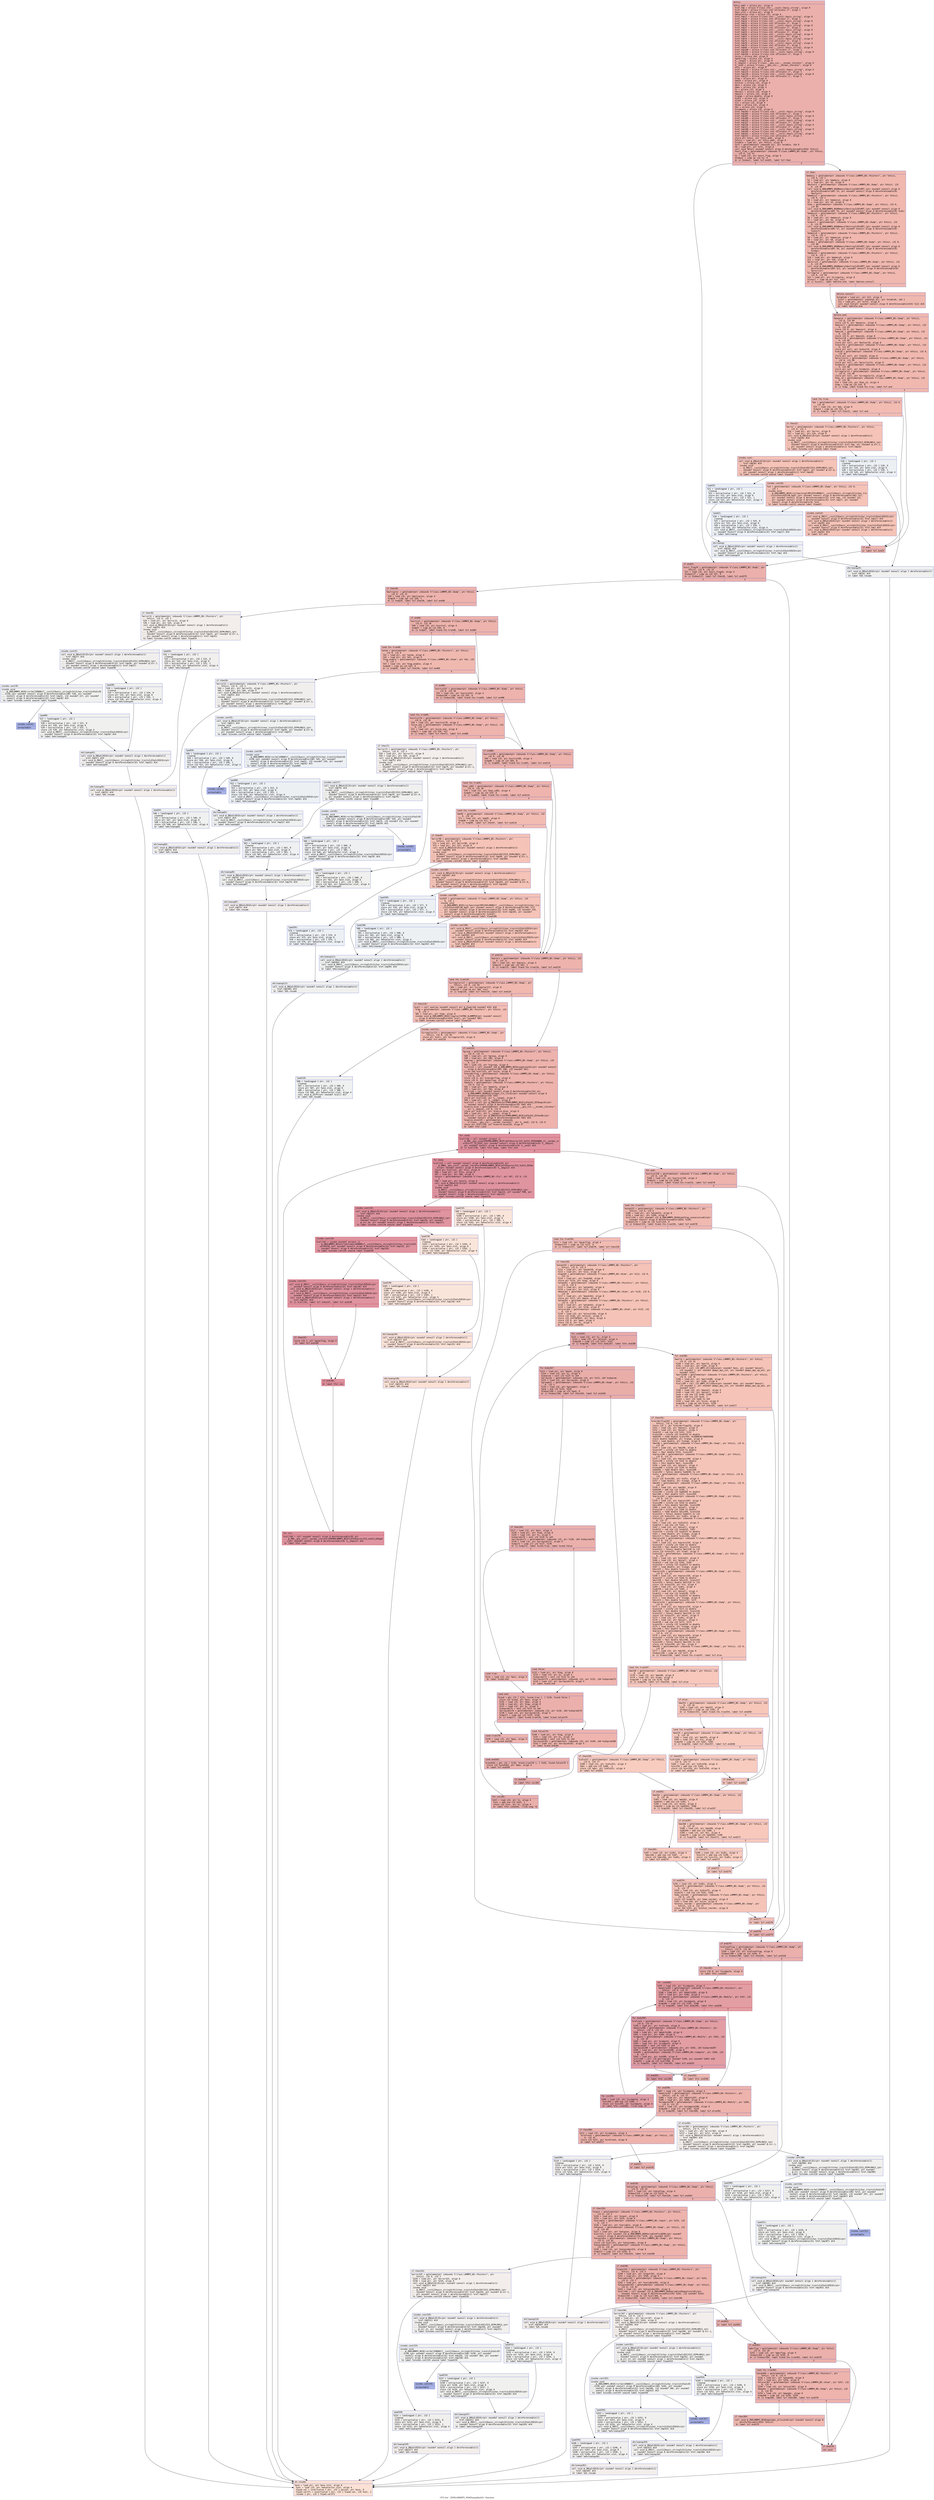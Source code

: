 digraph "CFG for '_ZN9LAMMPS_NS4Dump4initEv' function" {
	label="CFG for '_ZN9LAMMPS_NS4Dump4initEv' function";

	Node0x564667fe6420 [shape=record,color="#3d50c3ff", style=filled, fillcolor="#d24b4070" fontname="Courier",label="{entry:\l|  %this.addr = alloca ptr, align 8\l  %ref.tmp = alloca %\"class.std::__cxx11::basic_string\", align 8\l  %ref.tmp16 = alloca %\"class.std::allocator.3\", align 1\l  %exn.slot = alloca ptr, align 8\l  %ehselector.slot = alloca i32, align 4\l  %ref.tmp17 = alloca %\"class.std::__cxx11::basic_string\", align 8\l  %ref.tmp18 = alloca %\"class.std::allocator.3\", align 1\l  %ref.tmp32 = alloca %\"class.std::__cxx11::basic_string\", align 8\l  %ref.tmp33 = alloca %\"class.std::allocator.3\", align 1\l  %ref.tmp36 = alloca %\"class.std::__cxx11::basic_string\", align 8\l  %ref.tmp37 = alloca %\"class.std::allocator.3\", align 1\l  %ref.tmp52 = alloca %\"class.std::__cxx11::basic_string\", align 8\l  %ref.tmp53 = alloca %\"class.std::allocator.3\", align 1\l  %ref.tmp56 = alloca %\"class.std::__cxx11::basic_string\", align 8\l  %ref.tmp57 = alloca %\"class.std::allocator.3\", align 1\l  %ref.tmp74 = alloca %\"class.std::__cxx11::basic_string\", align 8\l  %ref.tmp75 = alloca %\"class.std::allocator.3\", align 1\l  %ref.tmp78 = alloca %\"class.std::__cxx11::basic_string\", align 8\l  %ref.tmp79 = alloca %\"class.std::allocator.3\", align 1\l  %ref.tmp99 = alloca %\"class.std::__cxx11::basic_string\", align 8\l  %ref.tmp100 = alloca %\"class.std::allocator.3\", align 1\l  %ref.tmp103 = alloca %\"class.std::__cxx11::basic_string\", align 8\l  %ref.tmp104 = alloca %\"class.std::allocator.3\", align 1\l  %size = alloca i64, align 8\l  %gcmcflag = alloca i32, align 4\l  %__range2 = alloca ptr, align 8\l  %__begin2 = alloca %\"class.__gnu_cxx::__normal_iterator\", align 8\l  %__end2 = alloca %\"class.__gnu_cxx::__normal_iterator\", align 8\l  %fix = alloca ptr, align 8\l  %ref.tmp132 = alloca %\"class.std::__cxx11::basic_string\", align 8\l  %ref.tmp133 = alloca %\"class.std::allocator.3\", align 1\l  %ref.tmp136 = alloca %\"class.std::__cxx11::basic_string\", align 8\l  %ref.tmp137 = alloca %\"class.std::allocator.3\", align 1\l  %tag = alloca ptr, align 8\l  %mask = alloca ptr, align 8\l  %nlocal = alloca i32, align 4\l  %min = alloca i32, align 4\l  %max = alloca i32, align 4\l  %i = alloca i32, align 4\l  %minall = alloca i32, align 4\l  %maxall = alloca i32, align 4\l  %range = alloca double, align 8\l  %idhi = alloca i32, align 4\l  %lom1 = alloca i32, align 4\l  %lo = alloca i32, align 4\l  %him1 = alloca i32, align 4\l  %hi = alloca i32, align 4\l  %icompute = alloca i32, align 4\l  %ref.tmp303 = alloca %\"class.std::__cxx11::basic_string\", align 8\l  %ref.tmp304 = alloca %\"class.std::allocator.3\", align 1\l  %ref.tmp307 = alloca %\"class.std::__cxx11::basic_string\", align 8\l  %ref.tmp308 = alloca %\"class.std::allocator.3\", align 1\l  %ref.tmp326 = alloca %\"class.std::__cxx11::basic_string\", align 8\l  %ref.tmp327 = alloca %\"class.std::allocator.3\", align 1\l  %ref.tmp330 = alloca %\"class.std::__cxx11::basic_string\", align 8\l  %ref.tmp331 = alloca %\"class.std::allocator.3\", align 1\l  %ref.tmp348 = alloca %\"class.std::__cxx11::basic_string\", align 8\l  %ref.tmp349 = alloca %\"class.std::allocator.3\", align 1\l  %ref.tmp352 = alloca %\"class.std::__cxx11::basic_string\", align 8\l  %ref.tmp353 = alloca %\"class.std::allocator.3\", align 1\l  store ptr %this, ptr %this.addr, align 8\l  %this1 = load ptr, ptr %this.addr, align 8\l  %vtable = load ptr, ptr %this1, align 8\l  %vfn = getelementptr inbounds ptr, ptr %vtable, i64 8\l  %0 = load ptr, ptr %vfn, align 8\l  call void %0(ptr noundef nonnull align 8 dereferenceable(824) %this1)\l  %sort_flag = getelementptr inbounds %\"class.LAMMPS_NS::Dump\", ptr %this1,\l... i32 0, i32 22\l  %1 = load i32, ptr %sort_flag, align 4\l  %tobool = icmp ne i32 %1, 0\l  br i1 %tobool, label %if.end25, label %if.then\l|{<s0>T|<s1>F}}"];
	Node0x564667fe6420:s0 -> Node0x564667fc5720[tooltip="entry -> if.end25\nProbability 62.50%" ];
	Node0x564667fe6420:s1 -> Node0x564667fc57a0[tooltip="entry -> if.then\nProbability 37.50%" ];
	Node0x564667fc57a0 [shape=record,color="#3d50c3ff", style=filled, fillcolor="#dc5d4a70" fontname="Courier",label="{if.then:\l|  %memory = getelementptr inbounds %\"class.LAMMPS_NS::Pointers\", ptr %this1,\l... i32 0, i32 2\l  %2 = load ptr, ptr %memory, align 8\l  %3 = load ptr, ptr %2, align 8\l  %bufsort = getelementptr inbounds %\"class.LAMMPS_NS::Dump\", ptr %this1, i32\l... 0, i32 86\l  call void @_ZN9LAMMPS_NS6Memory7destroyIdEEvRPT_(ptr noundef nonnull align 8\l... dereferenceable(184) %3, ptr noundef nonnull align 8 dereferenceable(8)\l... %bufsort)\l  %memory2 = getelementptr inbounds %\"class.LAMMPS_NS::Pointers\", ptr %this1,\l... i32 0, i32 2\l  %4 = load ptr, ptr %memory2, align 8\l  %5 = load ptr, ptr %4, align 8\l  %ids = getelementptr inbounds %\"class.LAMMPS_NS::Dump\", ptr %this1, i32 0,\l... i32 85\l  call void @_ZN9LAMMPS_NS6Memory7destroyIiEEvRPT_(ptr noundef nonnull align 8\l... dereferenceable(184) %5, ptr noundef nonnull align 8 dereferenceable(8) %ids)\l  %memory3 = getelementptr inbounds %\"class.LAMMPS_NS::Pointers\", ptr %this1,\l... i32 0, i32 2\l  %6 = load ptr, ptr %memory3, align 8\l  %7 = load ptr, ptr %6, align 8\l  %idsort = getelementptr inbounds %\"class.LAMMPS_NS::Dump\", ptr %this1, i32\l... 0, i32 87\l  call void @_ZN9LAMMPS_NS6Memory7destroyIiEEvRPT_(ptr noundef nonnull align 8\l... dereferenceable(184) %7, ptr noundef nonnull align 8 dereferenceable(8)\l... %idsort)\l  %memory4 = getelementptr inbounds %\"class.LAMMPS_NS::Pointers\", ptr %this1,\l... i32 0, i32 2\l  %8 = load ptr, ptr %memory4, align 8\l  %9 = load ptr, ptr %8, align 8\l  %index = getelementptr inbounds %\"class.LAMMPS_NS::Dump\", ptr %this1, i32 0,\l... i32 88\l  call void @_ZN9LAMMPS_NS6Memory7destroyIiEEvRPT_(ptr noundef nonnull align 8\l... dereferenceable(184) %9, ptr noundef nonnull align 8 dereferenceable(8)\l... %index)\l  %memory5 = getelementptr inbounds %\"class.LAMMPS_NS::Pointers\", ptr %this1,\l... i32 0, i32 2\l  %10 = load ptr, ptr %memory5, align 8\l  %11 = load ptr, ptr %10, align 8\l  %proclist = getelementptr inbounds %\"class.LAMMPS_NS::Dump\", ptr %this1, i32\l... 0, i32 89\l  call void @_ZN9LAMMPS_NS6Memory7destroyIiEEvRPT_(ptr noundef nonnull align 8\l... dereferenceable(184) %11, ptr noundef nonnull align 8 dereferenceable(8)\l... %proclist)\l  %irregular = getelementptr inbounds %\"class.LAMMPS_NS::Dump\", ptr %this1,\l... i32 0, i32 94\l  %12 = load ptr, ptr %irregular, align 8\l  %isnull = icmp eq ptr %12, null\l  br i1 %isnull, label %delete.end, label %delete.notnull\l|{<s0>T|<s1>F}}"];
	Node0x564667fc57a0:s0 -> Node0x564667fc6e50[tooltip="if.then -> delete.end\nProbability 37.50%" ];
	Node0x564667fc57a0:s1 -> Node0x564667fc6ea0[tooltip="if.then -> delete.notnull\nProbability 62.50%" ];
	Node0x564667fc6ea0 [shape=record,color="#3d50c3ff", style=filled, fillcolor="#de614d70" fontname="Courier",label="{delete.notnull:\l|  %vtable6 = load ptr, ptr %12, align 8\l  %vfn7 = getelementptr inbounds ptr, ptr %vtable6, i64 1\l  %13 = load ptr, ptr %vfn7, align 8\l  call void %13(ptr noundef nonnull align 8 dereferenceable(424) %12) #14\l  br label %delete.end\l}"];
	Node0x564667fc6ea0 -> Node0x564667fc6e50[tooltip="delete.notnull -> delete.end\nProbability 100.00%" ];
	Node0x564667fc6e50 [shape=record,color="#3d50c3ff", style=filled, fillcolor="#dc5d4a70" fontname="Courier",label="{delete.end:\l|  %maxproc = getelementptr inbounds %\"class.LAMMPS_NS::Dump\", ptr %this1,\l... i32 0, i32 84\l  store i32 0, ptr %maxproc, align 8\l  %maxsort = getelementptr inbounds %\"class.LAMMPS_NS::Dump\", ptr %this1, i32\l... 0, i32 83\l  store i32 0, ptr %maxsort, align 4\l  %maxids = getelementptr inbounds %\"class.LAMMPS_NS::Dump\", ptr %this1, i32\l... 0, i32 82\l  store i32 0, ptr %maxids, align 8\l  %bufsort8 = getelementptr inbounds %\"class.LAMMPS_NS::Dump\", ptr %this1, i32\l... 0, i32 86\l  store ptr null, ptr %bufsort8, align 8\l  %idsort9 = getelementptr inbounds %\"class.LAMMPS_NS::Dump\", ptr %this1, i32\l... 0, i32 87\l  store ptr null, ptr %idsort9, align 8\l  %ids10 = getelementptr inbounds %\"class.LAMMPS_NS::Dump\", ptr %this1, i32 0,\l... i32 85\l  store ptr null, ptr %ids10, align 8\l  %proclist11 = getelementptr inbounds %\"class.LAMMPS_NS::Dump\", ptr %this1,\l... i32 0, i32 89\l  store ptr null, ptr %proclist11, align 8\l  %index12 = getelementptr inbounds %\"class.LAMMPS_NS::Dump\", ptr %this1, i32\l... 0, i32 88\l  store ptr null, ptr %index12, align 8\l  %irregular13 = getelementptr inbounds %\"class.LAMMPS_NS::Dump\", ptr %this1,\l... i32 0, i32 94\l  store ptr null, ptr %irregular13, align 8\l  %has_id = getelementptr inbounds %\"class.LAMMPS_NS::Dump\", ptr %this1, i32\l... 0, i32 38\l  %14 = load i32, ptr %has_id, align 4\l  %cmp = icmp eq i32 %14, 0\l  br i1 %cmp, label %land.lhs.true, label %if.end\l|{<s0>T|<s1>F}}"];
	Node0x564667fc6e50:s0 -> Node0x564667ff0370[tooltip="delete.end -> land.lhs.true\nProbability 37.50%" ];
	Node0x564667fc6e50:s1 -> Node0x564667fc4470[tooltip="delete.end -> if.end\nProbability 62.50%" ];
	Node0x564667ff0370 [shape=record,color="#3d50c3ff", style=filled, fillcolor="#e1675170" fontname="Courier",label="{land.lhs.true:\l|  %me = getelementptr inbounds %\"class.LAMMPS_NS::Dump\", ptr %this1, i32 0,\l... i32 10\l  %15 = load i32, ptr %me, align 8\l  %cmp14 = icmp eq i32 %15, 0\l  br i1 %cmp14, label %if.then15, label %if.end\l|{<s0>T|<s1>F}}"];
	Node0x564667ff0370:s0 -> Node0x564667fc47a0[tooltip="land.lhs.true -> if.then15\nProbability 37.50%" ];
	Node0x564667ff0370:s1 -> Node0x564667fc4470[tooltip="land.lhs.true -> if.end\nProbability 62.50%" ];
	Node0x564667fc47a0 [shape=record,color="#3d50c3ff", style=filled, fillcolor="#e8765c70" fontname="Courier",label="{if.then15:\l|  %error = getelementptr inbounds %\"class.LAMMPS_NS::Pointers\", ptr %this1,\l... i32 0, i32 3\l  %16 = load ptr, ptr %error, align 8\l  %17 = load ptr, ptr %16, align 8\l  call void @_ZNSaIcEC1Ev(ptr noundef nonnull align 1 dereferenceable(1)\l... %ref.tmp16) #14\l  invoke void\l... @_ZNSt7__cxx1112basic_stringIcSt11char_traitsIcESaIcEEC2IS3_EEPKcRKS3_(ptr\l... noundef nonnull align 8 dereferenceable(32) %ref.tmp, ptr noundef @.str.1,\l... ptr noundef nonnull align 1 dereferenceable(1) %ref.tmp16)\l          to label %invoke.cont unwind label %lpad\l}"];
	Node0x564667fc47a0 -> Node0x564667ff11d0[tooltip="if.then15 -> invoke.cont\nProbability 100.00%" ];
	Node0x564667fc47a0 -> Node0x564667ff1250[tooltip="if.then15 -> lpad\nProbability 0.00%" ];
	Node0x564667ff11d0 [shape=record,color="#3d50c3ff", style=filled, fillcolor="#e8765c70" fontname="Courier",label="{invoke.cont:\l|  call void @_ZNSaIcEC1Ev(ptr noundef nonnull align 1 dereferenceable(1)\l... %ref.tmp18) #14\l  invoke void\l... @_ZNSt7__cxx1112basic_stringIcSt11char_traitsIcESaIcEEC2IS3_EEPKcRKS3_(ptr\l... noundef nonnull align 8 dereferenceable(32) %ref.tmp17, ptr noundef @.str.6,\l... ptr noundef nonnull align 1 dereferenceable(1) %ref.tmp18)\l          to label %invoke.cont20 unwind label %lpad19\l}"];
	Node0x564667ff11d0 -> Node0x564667ff1550[tooltip="invoke.cont -> invoke.cont20\nProbability 100.00%" ];
	Node0x564667ff11d0 -> Node0x564667ff15a0[tooltip="invoke.cont -> lpad19\nProbability 0.00%" ];
	Node0x564667ff1550 [shape=record,color="#3d50c3ff", style=filled, fillcolor="#e8765c70" fontname="Courier",label="{invoke.cont20:\l|  %id = getelementptr inbounds %\"class.LAMMPS_NS::Dump\", ptr %this1, i32 0,\l... i32 1\l  invoke void\l... @_ZN9LAMMPS_NS5Error7warningIJRPcEEEvRKNSt7__cxx1112basic_stringIcSt11char_tra\l...itsIcESaIcEEEiSB_DpOT_(ptr noundef nonnull align 8 dereferenceable(196) %17,\l... ptr noundef nonnull align 8 dereferenceable(32) %ref.tmp, i32 noundef 221,\l... ptr noundef nonnull align 8 dereferenceable(32) %ref.tmp17, ptr noundef\l... nonnull align 8 dereferenceable(8) %id)\l          to label %invoke.cont22 unwind label %lpad21\l}"];
	Node0x564667ff1550 -> Node0x564667ff1500[tooltip="invoke.cont20 -> invoke.cont22\nProbability 100.00%" ];
	Node0x564667ff1550 -> Node0x564667ff1930[tooltip="invoke.cont20 -> lpad21\nProbability 0.00%" ];
	Node0x564667ff1500 [shape=record,color="#3d50c3ff", style=filled, fillcolor="#e8765c70" fontname="Courier",label="{invoke.cont22:\l|  call void @_ZNSt7__cxx1112basic_stringIcSt11char_traitsIcESaIcEED1Ev(ptr\l... noundef nonnull align 8 dereferenceable(32) %ref.tmp17) #14\l  call void @_ZNSaIcED1Ev(ptr noundef nonnull align 1 dereferenceable(1)\l... %ref.tmp18) #14\l  call void @_ZNSt7__cxx1112basic_stringIcSt11char_traitsIcESaIcEED1Ev(ptr\l... noundef nonnull align 8 dereferenceable(32) %ref.tmp) #14\l  call void @_ZNSaIcED1Ev(ptr noundef nonnull align 1 dereferenceable(1)\l... %ref.tmp16) #14\l  br label %if.end\l}"];
	Node0x564667ff1500 -> Node0x564667fc4470[tooltip="invoke.cont22 -> if.end\nProbability 100.00%" ];
	Node0x564667ff1250 [shape=record,color="#3d50c3ff", style=filled, fillcolor="#d6dce470" fontname="Courier",label="{lpad:\l|  %18 = landingpad \{ ptr, i32 \}\l          cleanup\l  %19 = extractvalue \{ ptr, i32 \} %18, 0\l  store ptr %19, ptr %exn.slot, align 8\l  %20 = extractvalue \{ ptr, i32 \} %18, 1\l  store i32 %20, ptr %ehselector.slot, align 4\l  br label %ehcleanup24\l}"];
	Node0x564667ff1250 -> Node0x564667ff2370[tooltip="lpad -> ehcleanup24\nProbability 100.00%" ];
	Node0x564667ff15a0 [shape=record,color="#3d50c3ff", style=filled, fillcolor="#d6dce470" fontname="Courier",label="{lpad19:\l|  %21 = landingpad \{ ptr, i32 \}\l          cleanup\l  %22 = extractvalue \{ ptr, i32 \} %21, 0\l  store ptr %22, ptr %exn.slot, align 8\l  %23 = extractvalue \{ ptr, i32 \} %21, 1\l  store i32 %23, ptr %ehselector.slot, align 4\l  br label %ehcleanup\l}"];
	Node0x564667ff15a0 -> Node0x564667ff26e0[tooltip="lpad19 -> ehcleanup\nProbability 100.00%" ];
	Node0x564667ff1930 [shape=record,color="#3d50c3ff", style=filled, fillcolor="#d6dce470" fontname="Courier",label="{lpad21:\l|  %24 = landingpad \{ ptr, i32 \}\l          cleanup\l  %25 = extractvalue \{ ptr, i32 \} %24, 0\l  store ptr %25, ptr %exn.slot, align 8\l  %26 = extractvalue \{ ptr, i32 \} %24, 1\l  store i32 %26, ptr %ehselector.slot, align 4\l  call void @_ZNSt7__cxx1112basic_stringIcSt11char_traitsIcESaIcEED1Ev(ptr\l... noundef nonnull align 8 dereferenceable(32) %ref.tmp17) #14\l  br label %ehcleanup\l}"];
	Node0x564667ff1930 -> Node0x564667ff26e0[tooltip="lpad21 -> ehcleanup\nProbability 100.00%" ];
	Node0x564667ff26e0 [shape=record,color="#3d50c3ff", style=filled, fillcolor="#d9dce170" fontname="Courier",label="{ehcleanup:\l|  call void @_ZNSaIcED1Ev(ptr noundef nonnull align 1 dereferenceable(1)\l... %ref.tmp18) #14\l  call void @_ZNSt7__cxx1112basic_stringIcSt11char_traitsIcESaIcEED1Ev(ptr\l... noundef nonnull align 8 dereferenceable(32) %ref.tmp) #14\l  br label %ehcleanup24\l}"];
	Node0x564667ff26e0 -> Node0x564667ff2370[tooltip="ehcleanup -> ehcleanup24\nProbability 100.00%" ];
	Node0x564667ff2370 [shape=record,color="#3d50c3ff", style=filled, fillcolor="#dedcdb70" fontname="Courier",label="{ehcleanup24:\l|  call void @_ZNSaIcED1Ev(ptr noundef nonnull align 1 dereferenceable(1)\l... %ref.tmp16) #14\l  br label %eh.resume\l}"];
	Node0x564667ff2370 -> Node0x564667ff2ff0[tooltip="ehcleanup24 -> eh.resume\nProbability 100.00%" ];
	Node0x564667fc4470 [shape=record,color="#3d50c3ff", style=filled, fillcolor="#dc5d4a70" fontname="Courier",label="{if.end:\l|  br label %if.end25\l}"];
	Node0x564667fc4470 -> Node0x564667fc5720[tooltip="if.end -> if.end25\nProbability 100.00%" ];
	Node0x564667fc5720 [shape=record,color="#3d50c3ff", style=filled, fillcolor="#d24b4070" fontname="Courier",label="{if.end25:\l|  %sort_flag26 = getelementptr inbounds %\"class.LAMMPS_NS::Dump\", ptr\l... %this1, i32 0, i32 22\l  %27 = load i32, ptr %sort_flag26, align 4\l  %tobool27 = icmp ne i32 %27, 0\l  br i1 %tobool27, label %if.then28, label %if.end279\l|{<s0>T|<s1>F}}"];
	Node0x564667fc5720:s0 -> Node0x564667ff3350[tooltip="if.end25 -> if.then28\nProbability 62.50%" ];
	Node0x564667fc5720:s1 -> Node0x564667ff33d0[tooltip="if.end25 -> if.end279\nProbability 37.50%" ];
	Node0x564667ff3350 [shape=record,color="#3d50c3ff", style=filled, fillcolor="#d6524470" fontname="Courier",label="{if.then28:\l|  %multiproc = getelementptr inbounds %\"class.LAMMPS_NS::Dump\", ptr %this1,\l... i32 0, i32 15\l  %28 = load i32, ptr %multiproc, align 4\l  %cmp29 = icmp sgt i32 %28, 1\l  br i1 %cmp29, label %if.then30, label %if.end46\l|{<s0>T|<s1>F}}"];
	Node0x564667ff3350:s0 -> Node0x564667ff3700[tooltip="if.then28 -> if.then30\nProbability 0.00%" ];
	Node0x564667ff3350:s1 -> Node0x564667ff3780[tooltip="if.then28 -> if.end46\nProbability 100.00%" ];
	Node0x564667ff3700 [shape=record,color="#3d50c3ff", style=filled, fillcolor="#e5d8d170" fontname="Courier",label="{if.then30:\l|  %error31 = getelementptr inbounds %\"class.LAMMPS_NS::Pointers\", ptr\l... %this1, i32 0, i32 3\l  %29 = load ptr, ptr %error31, align 8\l  %30 = load ptr, ptr %29, align 8\l  call void @_ZNSaIcEC1Ev(ptr noundef nonnull align 1 dereferenceable(1)\l... %ref.tmp33) #14\l  invoke void\l... @_ZNSt7__cxx1112basic_stringIcSt11char_traitsIcESaIcEEC2IS3_EEPKcRKS3_(ptr\l... noundef nonnull align 8 dereferenceable(32) %ref.tmp32, ptr noundef @.str.1,\l... ptr noundef nonnull align 1 dereferenceable(1) %ref.tmp33)\l          to label %invoke.cont35 unwind label %lpad34\l}"];
	Node0x564667ff3700 -> Node0x564667ff3c10[tooltip="if.then30 -> invoke.cont35\nProbability 50.00%" ];
	Node0x564667ff3700 -> Node0x564667ff3c90[tooltip="if.then30 -> lpad34\nProbability 50.00%" ];
	Node0x564667ff3c10 [shape=record,color="#3d50c3ff", style=filled, fillcolor="#e0dbd870" fontname="Courier",label="{invoke.cont35:\l|  call void @_ZNSaIcEC1Ev(ptr noundef nonnull align 1 dereferenceable(1)\l... %ref.tmp37) #14\l  invoke void\l... @_ZNSt7__cxx1112basic_stringIcSt11char_traitsIcESaIcEEC2IS3_EEPKcRKS3_(ptr\l... noundef nonnull align 8 dereferenceable(32) %ref.tmp36, ptr noundef @.str.7,\l... ptr noundef nonnull align 1 dereferenceable(1) %ref.tmp37)\l          to label %invoke.cont39 unwind label %lpad38\l}"];
	Node0x564667ff3c10 -> Node0x564667ff4010[tooltip="invoke.cont35 -> invoke.cont39\nProbability 50.00%" ];
	Node0x564667ff3c10 -> Node0x564667ff4060[tooltip="invoke.cont35 -> lpad38\nProbability 50.00%" ];
	Node0x564667ff4010 [shape=record,color="#3d50c3ff", style=filled, fillcolor="#dedcdb70" fontname="Courier",label="{invoke.cont39:\l|  invoke void\l... @_ZN9LAMMPS_NS5Error3allERKNSt7__cxx1112basic_stringIcSt11char_traitsIcESaIcEE\l...EiS8_(ptr noundef nonnull align 8 dereferenceable(196) %30, ptr noundef\l... nonnull align 8 dereferenceable(32) %ref.tmp32, i32 noundef 227, ptr noundef\l... nonnull align 8 dereferenceable(32) %ref.tmp36) #15\l          to label %invoke.cont41 unwind label %lpad40\l}"];
	Node0x564667ff4010 -> Node0x564667ff3fc0[tooltip="invoke.cont39 -> invoke.cont41\nProbability 0.00%" ];
	Node0x564667ff4010 -> Node0x564667ff4380[tooltip="invoke.cont39 -> lpad40\nProbability 100.00%" ];
	Node0x564667ff3fc0 [shape=record,color="#3d50c3ff", style=filled, fillcolor="#3d50c370" fontname="Courier",label="{invoke.cont41:\l|  unreachable\l}"];
	Node0x564667ff3c90 [shape=record,color="#3d50c3ff", style=filled, fillcolor="#e0dbd870" fontname="Courier",label="{lpad34:\l|  %31 = landingpad \{ ptr, i32 \}\l          cleanup\l  %32 = extractvalue \{ ptr, i32 \} %31, 0\l  store ptr %32, ptr %exn.slot, align 8\l  %33 = extractvalue \{ ptr, i32 \} %31, 1\l  store i32 %33, ptr %ehselector.slot, align 4\l  br label %ehcleanup45\l}"];
	Node0x564667ff3c90 -> Node0x564667ff4940[tooltip="lpad34 -> ehcleanup45\nProbability 100.00%" ];
	Node0x564667ff4060 [shape=record,color="#3d50c3ff", style=filled, fillcolor="#dedcdb70" fontname="Courier",label="{lpad38:\l|  %34 = landingpad \{ ptr, i32 \}\l          cleanup\l  %35 = extractvalue \{ ptr, i32 \} %34, 0\l  store ptr %35, ptr %exn.slot, align 8\l  %36 = extractvalue \{ ptr, i32 \} %34, 1\l  store i32 %36, ptr %ehselector.slot, align 4\l  br label %ehcleanup43\l}"];
	Node0x564667ff4060 -> Node0x564667ff4c90[tooltip="lpad38 -> ehcleanup43\nProbability 100.00%" ];
	Node0x564667ff4380 [shape=record,color="#3d50c3ff", style=filled, fillcolor="#dedcdb70" fontname="Courier",label="{lpad40:\l|  %37 = landingpad \{ ptr, i32 \}\l          cleanup\l  %38 = extractvalue \{ ptr, i32 \} %37, 0\l  store ptr %38, ptr %exn.slot, align 8\l  %39 = extractvalue \{ ptr, i32 \} %37, 1\l  store i32 %39, ptr %ehselector.slot, align 4\l  call void @_ZNSt7__cxx1112basic_stringIcSt11char_traitsIcESaIcEED1Ev(ptr\l... noundef nonnull align 8 dereferenceable(32) %ref.tmp36) #14\l  br label %ehcleanup43\l}"];
	Node0x564667ff4380 -> Node0x564667ff4c90[tooltip="lpad40 -> ehcleanup43\nProbability 100.00%" ];
	Node0x564667ff4c90 [shape=record,color="#3d50c3ff", style=filled, fillcolor="#e0dbd870" fontname="Courier",label="{ehcleanup43:\l|  call void @_ZNSaIcED1Ev(ptr noundef nonnull align 1 dereferenceable(1)\l... %ref.tmp37) #14\l  call void @_ZNSt7__cxx1112basic_stringIcSt11char_traitsIcESaIcEED1Ev(ptr\l... noundef nonnull align 8 dereferenceable(32) %ref.tmp32) #14\l  br label %ehcleanup45\l}"];
	Node0x564667ff4c90 -> Node0x564667ff4940[tooltip="ehcleanup43 -> ehcleanup45\nProbability 100.00%" ];
	Node0x564667ff4940 [shape=record,color="#3d50c3ff", style=filled, fillcolor="#e5d8d170" fontname="Courier",label="{ehcleanup45:\l|  call void @_ZNSaIcED1Ev(ptr noundef nonnull align 1 dereferenceable(1)\l... %ref.tmp33) #14\l  br label %eh.resume\l}"];
	Node0x564667ff4940 -> Node0x564667ff2ff0[tooltip="ehcleanup45 -> eh.resume\nProbability 100.00%" ];
	Node0x564667ff3780 [shape=record,color="#3d50c3ff", style=filled, fillcolor="#d6524470" fontname="Courier",label="{if.end46:\l|  %sortcol = getelementptr inbounds %\"class.LAMMPS_NS::Dump\", ptr %this1,\l... i32 0, i32 30\l  %40 = load i32, ptr %sortcol, align 4\l  %cmp47 = icmp eq i32 %40, 0\l  br i1 %cmp47, label %land.lhs.true48, label %if.end66\l|{<s0>T|<s1>F}}"];
	Node0x564667ff3780:s0 -> Node0x564667ff57a0[tooltip="if.end46 -> land.lhs.true48\nProbability 37.50%" ];
	Node0x564667ff3780:s1 -> Node0x564667ff5820[tooltip="if.end46 -> if.end66\nProbability 62.50%" ];
	Node0x564667ff57a0 [shape=record,color="#3d50c3ff", style=filled, fillcolor="#de614d70" fontname="Courier",label="{land.lhs.true48:\l|  %atom = getelementptr inbounds %\"class.LAMMPS_NS::Pointers\", ptr %this1,\l... i32 0, i32 6\l  %41 = load ptr, ptr %atom, align 8\l  %42 = load ptr, ptr %41, align 8\l  %tag_enable = getelementptr inbounds %\"class.LAMMPS_NS::Atom\", ptr %42, i32\l... 0, i32 7\l  %43 = load i32, ptr %tag_enable, align 4\l  %cmp49 = icmp eq i32 %43, 0\l  br i1 %cmp49, label %if.then50, label %if.end66\l|{<s0>T|<s1>F}}"];
	Node0x564667ff57a0:s0 -> Node0x564667ff6160[tooltip="land.lhs.true48 -> if.then50\nProbability 0.00%" ];
	Node0x564667ff57a0:s1 -> Node0x564667ff5820[tooltip="land.lhs.true48 -> if.end66\nProbability 100.00%" ];
	Node0x564667ff6160 [shape=record,color="#3d50c3ff", style=filled, fillcolor="#e0dbd870" fontname="Courier",label="{if.then50:\l|  %error51 = getelementptr inbounds %\"class.LAMMPS_NS::Pointers\", ptr\l... %this1, i32 0, i32 3\l  %44 = load ptr, ptr %error51, align 8\l  %45 = load ptr, ptr %44, align 8\l  call void @_ZNSaIcEC1Ev(ptr noundef nonnull align 1 dereferenceable(1)\l... %ref.tmp53) #14\l  invoke void\l... @_ZNSt7__cxx1112basic_stringIcSt11char_traitsIcESaIcEEC2IS3_EEPKcRKS3_(ptr\l... noundef nonnull align 8 dereferenceable(32) %ref.tmp52, ptr noundef @.str.1,\l... ptr noundef nonnull align 1 dereferenceable(1) %ref.tmp53)\l          to label %invoke.cont55 unwind label %lpad54\l}"];
	Node0x564667ff6160 -> Node0x564667ff65f0[tooltip="if.then50 -> invoke.cont55\nProbability 50.00%" ];
	Node0x564667ff6160 -> Node0x564667ff6670[tooltip="if.then50 -> lpad54\nProbability 50.00%" ];
	Node0x564667ff65f0 [shape=record,color="#3d50c3ff", style=filled, fillcolor="#dbdcde70" fontname="Courier",label="{invoke.cont55:\l|  call void @_ZNSaIcEC1Ev(ptr noundef nonnull align 1 dereferenceable(1)\l... %ref.tmp57) #14\l  invoke void\l... @_ZNSt7__cxx1112basic_stringIcSt11char_traitsIcESaIcEEC2IS3_EEPKcRKS3_(ptr\l... noundef nonnull align 8 dereferenceable(32) %ref.tmp56, ptr noundef @.str.8,\l... ptr noundef nonnull align 1 dereferenceable(1) %ref.tmp57)\l          to label %invoke.cont59 unwind label %lpad58\l}"];
	Node0x564667ff65f0 -> Node0x564667ff6990[tooltip="invoke.cont55 -> invoke.cont59\nProbability 50.00%" ];
	Node0x564667ff65f0 -> Node0x564667ff69e0[tooltip="invoke.cont55 -> lpad58\nProbability 50.00%" ];
	Node0x564667ff6990 [shape=record,color="#3d50c3ff", style=filled, fillcolor="#d6dce470" fontname="Courier",label="{invoke.cont59:\l|  invoke void\l... @_ZN9LAMMPS_NS5Error3allERKNSt7__cxx1112basic_stringIcSt11char_traitsIcESaIcEE\l...EiS8_(ptr noundef nonnull align 8 dereferenceable(196) %45, ptr noundef\l... nonnull align 8 dereferenceable(32) %ref.tmp52, i32 noundef 230, ptr noundef\l... nonnull align 8 dereferenceable(32) %ref.tmp56) #15\l          to label %invoke.cont61 unwind label %lpad60\l}"];
	Node0x564667ff6990 -> Node0x564667ff6940[tooltip="invoke.cont59 -> invoke.cont61\nProbability 0.00%" ];
	Node0x564667ff6990 -> Node0x564667ff6ca0[tooltip="invoke.cont59 -> lpad60\nProbability 100.00%" ];
	Node0x564667ff6940 [shape=record,color="#3d50c3ff", style=filled, fillcolor="#3d50c370" fontname="Courier",label="{invoke.cont61:\l|  unreachable\l}"];
	Node0x564667ff6670 [shape=record,color="#3d50c3ff", style=filled, fillcolor="#dbdcde70" fontname="Courier",label="{lpad54:\l|  %46 = landingpad \{ ptr, i32 \}\l          cleanup\l  %47 = extractvalue \{ ptr, i32 \} %46, 0\l  store ptr %47, ptr %exn.slot, align 8\l  %48 = extractvalue \{ ptr, i32 \} %46, 1\l  store i32 %48, ptr %ehselector.slot, align 4\l  br label %ehcleanup65\l}"];
	Node0x564667ff6670 -> Node0x564667ff7a70[tooltip="lpad54 -> ehcleanup65\nProbability 100.00%" ];
	Node0x564667ff69e0 [shape=record,color="#3d50c3ff", style=filled, fillcolor="#d6dce470" fontname="Courier",label="{lpad58:\l|  %49 = landingpad \{ ptr, i32 \}\l          cleanup\l  %50 = extractvalue \{ ptr, i32 \} %49, 0\l  store ptr %50, ptr %exn.slot, align 8\l  %51 = extractvalue \{ ptr, i32 \} %49, 1\l  store i32 %51, ptr %ehselector.slot, align 4\l  br label %ehcleanup63\l}"];
	Node0x564667ff69e0 -> Node0x564667ff7dc0[tooltip="lpad58 -> ehcleanup63\nProbability 100.00%" ];
	Node0x564667ff6ca0 [shape=record,color="#3d50c3ff", style=filled, fillcolor="#d6dce470" fontname="Courier",label="{lpad60:\l|  %52 = landingpad \{ ptr, i32 \}\l          cleanup\l  %53 = extractvalue \{ ptr, i32 \} %52, 0\l  store ptr %53, ptr %exn.slot, align 8\l  %54 = extractvalue \{ ptr, i32 \} %52, 1\l  store i32 %54, ptr %ehselector.slot, align 4\l  call void @_ZNSt7__cxx1112basic_stringIcSt11char_traitsIcESaIcEED1Ev(ptr\l... noundef nonnull align 8 dereferenceable(32) %ref.tmp56) #14\l  br label %ehcleanup63\l}"];
	Node0x564667ff6ca0 -> Node0x564667ff7dc0[tooltip="lpad60 -> ehcleanup63\nProbability 100.00%" ];
	Node0x564667ff7dc0 [shape=record,color="#3d50c3ff", style=filled, fillcolor="#dbdcde70" fontname="Courier",label="{ehcleanup63:\l|  call void @_ZNSaIcED1Ev(ptr noundef nonnull align 1 dereferenceable(1)\l... %ref.tmp57) #14\l  call void @_ZNSt7__cxx1112basic_stringIcSt11char_traitsIcESaIcEED1Ev(ptr\l... noundef nonnull align 8 dereferenceable(32) %ref.tmp52) #14\l  br label %ehcleanup65\l}"];
	Node0x564667ff7dc0 -> Node0x564667ff7a70[tooltip="ehcleanup63 -> ehcleanup65\nProbability 100.00%" ];
	Node0x564667ff7a70 [shape=record,color="#3d50c3ff", style=filled, fillcolor="#e0dbd870" fontname="Courier",label="{ehcleanup65:\l|  call void @_ZNSaIcED1Ev(ptr noundef nonnull align 1 dereferenceable(1)\l... %ref.tmp53) #14\l  br label %eh.resume\l}"];
	Node0x564667ff7a70 -> Node0x564667ff2ff0[tooltip="ehcleanup65 -> eh.resume\nProbability 100.00%" ];
	Node0x564667ff5820 [shape=record,color="#3d50c3ff", style=filled, fillcolor="#d6524470" fontname="Courier",label="{if.end66:\l|  %sortcol67 = getelementptr inbounds %\"class.LAMMPS_NS::Dump\", ptr %this1,\l... i32 0, i32 30\l  %55 = load i32, ptr %sortcol67, align 4\l  %tobool68 = icmp ne i32 %55, 0\l  br i1 %tobool68, label %land.lhs.true69, label %if.end88\l|{<s0>T|<s1>F}}"];
	Node0x564667ff5820:s0 -> Node0x564667ff88e0[tooltip="if.end66 -> land.lhs.true69\nProbability 62.50%" ];
	Node0x564667ff5820:s1 -> Node0x564667ff8960[tooltip="if.end66 -> if.end88\nProbability 37.50%" ];
	Node0x564667ff88e0 [shape=record,color="#3d50c3ff", style=filled, fillcolor="#d8564670" fontname="Courier",label="{land.lhs.true69:\l|  %sortcol70 = getelementptr inbounds %\"class.LAMMPS_NS::Dump\", ptr %this1,\l... i32 0, i32 30\l  %56 = load i32, ptr %sortcol70, align 4\l  %size_one = getelementptr inbounds %\"class.LAMMPS_NS::Dump\", ptr %this1, i32\l... 0, i32 57\l  %57 = load i32, ptr %size_one, align 8\l  %cmp71 = icmp sgt i32 %56, %57\l  br i1 %cmp71, label %if.then72, label %if.end88\l|{<s0>T|<s1>F}}"];
	Node0x564667ff88e0:s0 -> Node0x564667ff8e00[tooltip="land.lhs.true69 -> if.then72\nProbability 0.00%" ];
	Node0x564667ff88e0:s1 -> Node0x564667ff8960[tooltip="land.lhs.true69 -> if.end88\nProbability 100.00%" ];
	Node0x564667ff8e00 [shape=record,color="#3d50c3ff", style=filled, fillcolor="#e3d9d370" fontname="Courier",label="{if.then72:\l|  %error73 = getelementptr inbounds %\"class.LAMMPS_NS::Pointers\", ptr\l... %this1, i32 0, i32 3\l  %58 = load ptr, ptr %error73, align 8\l  %59 = load ptr, ptr %58, align 8\l  call void @_ZNSaIcEC1Ev(ptr noundef nonnull align 1 dereferenceable(1)\l... %ref.tmp75) #14\l  invoke void\l... @_ZNSt7__cxx1112basic_stringIcSt11char_traitsIcESaIcEEC2IS3_EEPKcRKS3_(ptr\l... noundef nonnull align 8 dereferenceable(32) %ref.tmp74, ptr noundef @.str.1,\l... ptr noundef nonnull align 1 dereferenceable(1) %ref.tmp75)\l          to label %invoke.cont77 unwind label %lpad76\l}"];
	Node0x564667ff8e00 -> Node0x564667ff9290[tooltip="if.then72 -> invoke.cont77\nProbability 50.00%" ];
	Node0x564667ff8e00 -> Node0x564667ff9310[tooltip="if.then72 -> lpad76\nProbability 50.00%" ];
	Node0x564667ff9290 [shape=record,color="#3d50c3ff", style=filled, fillcolor="#dedcdb70" fontname="Courier",label="{invoke.cont77:\l|  call void @_ZNSaIcEC1Ev(ptr noundef nonnull align 1 dereferenceable(1)\l... %ref.tmp79) #14\l  invoke void\l... @_ZNSt7__cxx1112basic_stringIcSt11char_traitsIcESaIcEEC2IS3_EEPKcRKS3_(ptr\l... noundef nonnull align 8 dereferenceable(32) %ref.tmp78, ptr noundef @.str.9,\l... ptr noundef nonnull align 1 dereferenceable(1) %ref.tmp79)\l          to label %invoke.cont81 unwind label %lpad80\l}"];
	Node0x564667ff9290 -> Node0x564667ff9630[tooltip="invoke.cont77 -> invoke.cont81\nProbability 50.00%" ];
	Node0x564667ff9290 -> Node0x564667ff9680[tooltip="invoke.cont77 -> lpad80\nProbability 50.00%" ];
	Node0x564667ff9630 [shape=record,color="#3d50c3ff", style=filled, fillcolor="#d9dce170" fontname="Courier",label="{invoke.cont81:\l|  invoke void\l... @_ZN9LAMMPS_NS5Error3allERKNSt7__cxx1112basic_stringIcSt11char_traitsIcESaIcEE\l...EiS8_(ptr noundef nonnull align 8 dereferenceable(196) %59, ptr noundef\l... nonnull align 8 dereferenceable(32) %ref.tmp74, i32 noundef 232, ptr noundef\l... nonnull align 8 dereferenceable(32) %ref.tmp78) #15\l          to label %invoke.cont83 unwind label %lpad82\l}"];
	Node0x564667ff9630 -> Node0x564667ff95e0[tooltip="invoke.cont81 -> invoke.cont83\nProbability 0.00%" ];
	Node0x564667ff9630 -> Node0x564667ff9940[tooltip="invoke.cont81 -> lpad82\nProbability 100.00%" ];
	Node0x564667ff95e0 [shape=record,color="#3d50c3ff", style=filled, fillcolor="#3d50c370" fontname="Courier",label="{invoke.cont83:\l|  unreachable\l}"];
	Node0x564667ff9310 [shape=record,color="#3d50c3ff", style=filled, fillcolor="#dedcdb70" fontname="Courier",label="{lpad76:\l|  %60 = landingpad \{ ptr, i32 \}\l          cleanup\l  %61 = extractvalue \{ ptr, i32 \} %60, 0\l  store ptr %61, ptr %exn.slot, align 8\l  %62 = extractvalue \{ ptr, i32 \} %60, 1\l  store i32 %62, ptr %ehselector.slot, align 4\l  br label %ehcleanup87\l}"];
	Node0x564667ff9310 -> Node0x564667ff9f00[tooltip="lpad76 -> ehcleanup87\nProbability 100.00%" ];
	Node0x564667ff9680 [shape=record,color="#3d50c3ff", style=filled, fillcolor="#d9dce170" fontname="Courier",label="{lpad80:\l|  %63 = landingpad \{ ptr, i32 \}\l          cleanup\l  %64 = extractvalue \{ ptr, i32 \} %63, 0\l  store ptr %64, ptr %exn.slot, align 8\l  %65 = extractvalue \{ ptr, i32 \} %63, 1\l  store i32 %65, ptr %ehselector.slot, align 4\l  br label %ehcleanup85\l}"];
	Node0x564667ff9680 -> Node0x564667ffa250[tooltip="lpad80 -> ehcleanup85\nProbability 100.00%" ];
	Node0x564667ff9940 [shape=record,color="#3d50c3ff", style=filled, fillcolor="#d9dce170" fontname="Courier",label="{lpad82:\l|  %66 = landingpad \{ ptr, i32 \}\l          cleanup\l  %67 = extractvalue \{ ptr, i32 \} %66, 0\l  store ptr %67, ptr %exn.slot, align 8\l  %68 = extractvalue \{ ptr, i32 \} %66, 1\l  store i32 %68, ptr %ehselector.slot, align 4\l  call void @_ZNSt7__cxx1112basic_stringIcSt11char_traitsIcESaIcEED1Ev(ptr\l... noundef nonnull align 8 dereferenceable(32) %ref.tmp78) #14\l  br label %ehcleanup85\l}"];
	Node0x564667ff9940 -> Node0x564667ffa250[tooltip="lpad82 -> ehcleanup85\nProbability 100.00%" ];
	Node0x564667ffa250 [shape=record,color="#3d50c3ff", style=filled, fillcolor="#dedcdb70" fontname="Courier",label="{ehcleanup85:\l|  call void @_ZNSaIcED1Ev(ptr noundef nonnull align 1 dereferenceable(1)\l... %ref.tmp79) #14\l  call void @_ZNSt7__cxx1112basic_stringIcSt11char_traitsIcESaIcEED1Ev(ptr\l... noundef nonnull align 8 dereferenceable(32) %ref.tmp74) #14\l  br label %ehcleanup87\l}"];
	Node0x564667ffa250 -> Node0x564667ff9f00[tooltip="ehcleanup85 -> ehcleanup87\nProbability 100.00%" ];
	Node0x564667ff9f00 [shape=record,color="#3d50c3ff", style=filled, fillcolor="#e3d9d370" fontname="Courier",label="{ehcleanup87:\l|  call void @_ZNSaIcED1Ev(ptr noundef nonnull align 1 dereferenceable(1)\l... %ref.tmp75) #14\l  br label %eh.resume\l}"];
	Node0x564667ff9f00 -> Node0x564667ff2ff0[tooltip="ehcleanup87 -> eh.resume\nProbability 100.00%" ];
	Node0x564667ff8960 [shape=record,color="#3d50c3ff", style=filled, fillcolor="#d6524470" fontname="Courier",label="{if.end88:\l|  %sortcol89 = getelementptr inbounds %\"class.LAMMPS_NS::Dump\", ptr %this1,\l... i32 0, i32 30\l  %69 = load i32, ptr %sortcol89, align 4\l  %cmp90 = icmp ne i32 %69, 0\l  br i1 %cmp90, label %land.lhs.true91, label %if.end114\l|{<s0>T|<s1>F}}"];
	Node0x564667ff8960:s0 -> Node0x564667ffad40[tooltip="if.end88 -> land.lhs.true91\nProbability 62.50%" ];
	Node0x564667ff8960:s1 -> Node0x564667ffadc0[tooltip="if.end88 -> if.end114\nProbability 37.50%" ];
	Node0x564667ffad40 [shape=record,color="#3d50c3ff", style=filled, fillcolor="#d8564670" fontname="Courier",label="{land.lhs.true91:\l|  %has_id92 = getelementptr inbounds %\"class.LAMMPS_NS::Dump\", ptr %this1,\l... i32 0, i32 38\l  %70 = load i32, ptr %has_id92, align 4\l  %cmp93 = icmp eq i32 %70, 0\l  br i1 %cmp93, label %land.lhs.true94, label %if.end114\l|{<s0>T|<s1>F}}"];
	Node0x564667ffad40:s0 -> Node0x564667ffb110[tooltip="land.lhs.true91 -> land.lhs.true94\nProbability 37.50%" ];
	Node0x564667ffad40:s1 -> Node0x564667ffadc0[tooltip="land.lhs.true91 -> if.end114\nProbability 62.50%" ];
	Node0x564667ffb110 [shape=record,color="#3d50c3ff", style=filled, fillcolor="#e1675170" fontname="Courier",label="{land.lhs.true94:\l|  %me95 = getelementptr inbounds %\"class.LAMMPS_NS::Dump\", ptr %this1, i32\l... 0, i32 10\l  %71 = load i32, ptr %me95, align 8\l  %cmp96 = icmp eq i32 %71, 0\l  br i1 %cmp96, label %if.then97, label %if.end114\l|{<s0>T|<s1>F}}"];
	Node0x564667ffb110:s0 -> Node0x564667ffb480[tooltip="land.lhs.true94 -> if.then97\nProbability 37.50%" ];
	Node0x564667ffb110:s1 -> Node0x564667ffadc0[tooltip="land.lhs.true94 -> if.end114\nProbability 62.50%" ];
	Node0x564667ffb480 [shape=record,color="#3d50c3ff", style=filled, fillcolor="#e8765c70" fontname="Courier",label="{if.then97:\l|  %error98 = getelementptr inbounds %\"class.LAMMPS_NS::Pointers\", ptr\l... %this1, i32 0, i32 3\l  %72 = load ptr, ptr %error98, align 8\l  %73 = load ptr, ptr %72, align 8\l  call void @_ZNSaIcEC1Ev(ptr noundef nonnull align 1 dereferenceable(1)\l... %ref.tmp100) #14\l  invoke void\l... @_ZNSt7__cxx1112basic_stringIcSt11char_traitsIcESaIcEEC2IS3_EEPKcRKS3_(ptr\l... noundef nonnull align 8 dereferenceable(32) %ref.tmp99, ptr noundef @.str.1,\l... ptr noundef nonnull align 1 dereferenceable(1) %ref.tmp100)\l          to label %invoke.cont102 unwind label %lpad101\l}"];
	Node0x564667ffb480 -> Node0x564667ffb8e0[tooltip="if.then97 -> invoke.cont102\nProbability 100.00%" ];
	Node0x564667ffb480 -> Node0x564667ffb960[tooltip="if.then97 -> lpad101\nProbability 0.00%" ];
	Node0x564667ffb8e0 [shape=record,color="#3d50c3ff", style=filled, fillcolor="#e8765c70" fontname="Courier",label="{invoke.cont102:\l|  call void @_ZNSaIcEC1Ev(ptr noundef nonnull align 1 dereferenceable(1)\l... %ref.tmp104) #14\l  invoke void\l... @_ZNSt7__cxx1112basic_stringIcSt11char_traitsIcESaIcEEC2IS3_EEPKcRKS3_(ptr\l... noundef nonnull align 8 dereferenceable(32) %ref.tmp103, ptr noundef @.str.6,\l... ptr noundef nonnull align 1 dereferenceable(1) %ref.tmp104)\l          to label %invoke.cont106 unwind label %lpad105\l}"];
	Node0x564667ffb8e0 -> Node0x564667ffbc80[tooltip="invoke.cont102 -> invoke.cont106\nProbability 100.00%" ];
	Node0x564667ffb8e0 -> Node0x564667ffbcd0[tooltip="invoke.cont102 -> lpad105\nProbability 0.00%" ];
	Node0x564667ffbc80 [shape=record,color="#3d50c3ff", style=filled, fillcolor="#e8765c70" fontname="Courier",label="{invoke.cont106:\l|  %id107 = getelementptr inbounds %\"class.LAMMPS_NS::Dump\", ptr %this1, i32\l... 0, i32 1\l  invoke void\l... @_ZN9LAMMPS_NS5Error7warningIJRPcEEEvRKNSt7__cxx1112basic_stringIcSt11char_tra\l...itsIcESaIcEEEiSB_DpOT_(ptr noundef nonnull align 8 dereferenceable(196) %73,\l... ptr noundef nonnull align 8 dereferenceable(32) %ref.tmp99, i32 noundef 234,\l... ptr noundef nonnull align 8 dereferenceable(32) %ref.tmp103, ptr noundef\l... nonnull align 8 dereferenceable(8) %id107)\l          to label %invoke.cont109 unwind label %lpad108\l}"];
	Node0x564667ffbc80 -> Node0x564667ffbc30[tooltip="invoke.cont106 -> invoke.cont109\nProbability 100.00%" ];
	Node0x564667ffbc80 -> Node0x564667ffc060[tooltip="invoke.cont106 -> lpad108\nProbability 0.00%" ];
	Node0x564667ffbc30 [shape=record,color="#3d50c3ff", style=filled, fillcolor="#e8765c70" fontname="Courier",label="{invoke.cont109:\l|  call void @_ZNSt7__cxx1112basic_stringIcSt11char_traitsIcESaIcEED1Ev(ptr\l... noundef nonnull align 8 dereferenceable(32) %ref.tmp103) #14\l  call void @_ZNSaIcED1Ev(ptr noundef nonnull align 1 dereferenceable(1)\l... %ref.tmp104) #14\l  call void @_ZNSt7__cxx1112basic_stringIcSt11char_traitsIcESaIcEED1Ev(ptr\l... noundef nonnull align 8 dereferenceable(32) %ref.tmp99) #14\l  call void @_ZNSaIcED1Ev(ptr noundef nonnull align 1 dereferenceable(1)\l... %ref.tmp100) #14\l  br label %if.end114\l}"];
	Node0x564667ffbc30 -> Node0x564667ffadc0[tooltip="invoke.cont109 -> if.end114\nProbability 100.00%" ];
	Node0x564667ffb960 [shape=record,color="#3d50c3ff", style=filled, fillcolor="#d6dce470" fontname="Courier",label="{lpad101:\l|  %74 = landingpad \{ ptr, i32 \}\l          cleanup\l  %75 = extractvalue \{ ptr, i32 \} %74, 0\l  store ptr %75, ptr %exn.slot, align 8\l  %76 = extractvalue \{ ptr, i32 \} %74, 1\l  store i32 %76, ptr %ehselector.slot, align 4\l  br label %ehcleanup113\l}"];
	Node0x564667ffb960 -> Node0x564667ffca20[tooltip="lpad101 -> ehcleanup113\nProbability 100.00%" ];
	Node0x564667ffbcd0 [shape=record,color="#3d50c3ff", style=filled, fillcolor="#d6dce470" fontname="Courier",label="{lpad105:\l|  %77 = landingpad \{ ptr, i32 \}\l          cleanup\l  %78 = extractvalue \{ ptr, i32 \} %77, 0\l  store ptr %78, ptr %exn.slot, align 8\l  %79 = extractvalue \{ ptr, i32 \} %77, 1\l  store i32 %79, ptr %ehselector.slot, align 4\l  br label %ehcleanup111\l}"];
	Node0x564667ffbcd0 -> Node0x564667ffcd20[tooltip="lpad105 -> ehcleanup111\nProbability 100.00%" ];
	Node0x564667ffc060 [shape=record,color="#3d50c3ff", style=filled, fillcolor="#d6dce470" fontname="Courier",label="{lpad108:\l|  %80 = landingpad \{ ptr, i32 \}\l          cleanup\l  %81 = extractvalue \{ ptr, i32 \} %80, 0\l  store ptr %81, ptr %exn.slot, align 8\l  %82 = extractvalue \{ ptr, i32 \} %80, 1\l  store i32 %82, ptr %ehselector.slot, align 4\l  call void @_ZNSt7__cxx1112basic_stringIcSt11char_traitsIcESaIcEED1Ev(ptr\l... noundef nonnull align 8 dereferenceable(32) %ref.tmp103) #14\l  br label %ehcleanup111\l}"];
	Node0x564667ffc060 -> Node0x564667ffcd20[tooltip="lpad108 -> ehcleanup111\nProbability 100.00%" ];
	Node0x564667ffcd20 [shape=record,color="#3d50c3ff", style=filled, fillcolor="#dbdcde70" fontname="Courier",label="{ehcleanup111:\l|  call void @_ZNSaIcED1Ev(ptr noundef nonnull align 1 dereferenceable(1)\l... %ref.tmp104) #14\l  call void @_ZNSt7__cxx1112basic_stringIcSt11char_traitsIcESaIcEED1Ev(ptr\l... noundef nonnull align 8 dereferenceable(32) %ref.tmp99) #14\l  br label %ehcleanup113\l}"];
	Node0x564667ffcd20 -> Node0x564667ffca20[tooltip="ehcleanup111 -> ehcleanup113\nProbability 100.00%" ];
	Node0x564667ffca20 [shape=record,color="#3d50c3ff", style=filled, fillcolor="#dedcdb70" fontname="Courier",label="{ehcleanup113:\l|  call void @_ZNSaIcED1Ev(ptr noundef nonnull align 1 dereferenceable(1)\l... %ref.tmp100) #14\l  br label %eh.resume\l}"];
	Node0x564667ffca20 -> Node0x564667ff2ff0[tooltip="ehcleanup113 -> eh.resume\nProbability 100.00%" ];
	Node0x564667ffadc0 [shape=record,color="#3d50c3ff", style=filled, fillcolor="#d6524470" fontname="Courier",label="{if.end114:\l|  %nprocs = getelementptr inbounds %\"class.LAMMPS_NS::Dump\", ptr %this1, i32\l... 0, i32 11\l  %83 = load i32, ptr %nprocs, align 4\l  %cmp115 = icmp sgt i32 %83, 1\l  br i1 %cmp115, label %land.lhs.true116, label %if.end124\l|{<s0>T|<s1>F}}"];
	Node0x564667ffadc0:s0 -> Node0x564667ffd890[tooltip="if.end114 -> land.lhs.true116\nProbability 50.00%" ];
	Node0x564667ffadc0:s1 -> Node0x564667ffd930[tooltip="if.end114 -> if.end124\nProbability 50.00%" ];
	Node0x564667ffd890 [shape=record,color="#3d50c3ff", style=filled, fillcolor="#dc5d4a70" fontname="Courier",label="{land.lhs.true116:\l|  %irregular117 = getelementptr inbounds %\"class.LAMMPS_NS::Dump\", ptr\l... %this1, i32 0, i32 94\l  %84 = load ptr, ptr %irregular117, align 8\l  %cmp118 = icmp eq ptr %84, null\l  br i1 %cmp118, label %if.then119, label %if.end124\l|{<s0>T|<s1>F}}"];
	Node0x564667ffd890:s0 -> Node0x564667ffdc60[tooltip="land.lhs.true116 -> if.then119\nProbability 37.50%" ];
	Node0x564667ffd890:s1 -> Node0x564667ffd930[tooltip="land.lhs.true116 -> if.end124\nProbability 62.50%" ];
	Node0x564667ffdc60 [shape=record,color="#3d50c3ff", style=filled, fillcolor="#e36c5570" fontname="Courier",label="{if.then119:\l|  %call = call noalias noundef nonnull ptr @_Znwm(i64 noundef 424) #16\l  %lmp = getelementptr inbounds %\"class.LAMMPS_NS::Pointers\", ptr %this1, i32\l... 0, i32 1\l  %85 = load ptr, ptr %lmp, align 8\l  invoke void @_ZN9LAMMPS_NS9IrregularC1EPNS_6LAMMPSE(ptr noundef nonnull\l... align 8 dereferenceable(424) %call, ptr noundef %85)\l          to label %invoke.cont121 unwind label %lpad120\l}"];
	Node0x564667ffdc60 -> Node0x564667ffe0d0[tooltip="if.then119 -> invoke.cont121\nProbability 100.00%" ];
	Node0x564667ffdc60 -> Node0x564667ff0450[tooltip="if.then119 -> lpad120\nProbability 0.00%" ];
	Node0x564667ffe0d0 [shape=record,color="#3d50c3ff", style=filled, fillcolor="#e36c5570" fontname="Courier",label="{invoke.cont121:\l|  %irregular123 = getelementptr inbounds %\"class.LAMMPS_NS::Dump\", ptr\l... %this1, i32 0, i32 94\l  store ptr %call, ptr %irregular123, align 8\l  br label %if.end124\l}"];
	Node0x564667ffe0d0 -> Node0x564667ffd930[tooltip="invoke.cont121 -> if.end124\nProbability 100.00%" ];
	Node0x564667ff0450 [shape=record,color="#3d50c3ff", style=filled, fillcolor="#dbdcde70" fontname="Courier",label="{lpad120:\l|  %86 = landingpad \{ ptr, i32 \}\l          cleanup\l  %87 = extractvalue \{ ptr, i32 \} %86, 0\l  store ptr %87, ptr %exn.slot, align 8\l  %88 = extractvalue \{ ptr, i32 \} %86, 1\l  store i32 %88, ptr %ehselector.slot, align 4\l  call void @_ZdlPv(ptr noundef %call) #17\l  br label %eh.resume\l}"];
	Node0x564667ff0450 -> Node0x564667ff2ff0[tooltip="lpad120 -> eh.resume\nProbability 100.00%" ];
	Node0x564667ffd930 [shape=record,color="#3d50c3ff", style=filled, fillcolor="#d6524470" fontname="Courier",label="{if.end124:\l|  %group = getelementptr inbounds %\"class.LAMMPS_NS::Pointers\", ptr %this1,\l... i32 0, i32 13\l  %89 = load ptr, ptr %group, align 8\l  %90 = load ptr, ptr %89, align 8\l  %igroup = getelementptr inbounds %\"class.LAMMPS_NS::Dump\", ptr %this1, i32\l... 0, i32 4\l  %91 = load i32, ptr %igroup, align 8\l  %call125 = call noundef i64 @_ZN9LAMMPS_NS5Group5countEi(ptr noundef nonnull\l... align 8 dereferenceable(244) %90, i32 noundef %91)\l  store i64 %call125, ptr %size, align 8\l  %reorderflag = getelementptr inbounds %\"class.LAMMPS_NS::Dump\", ptr %this1,\l... i32 0, i32 74\l  store i32 0, ptr %reorderflag, align 8\l  store i32 0, ptr %gcmcflag, align 4\l  %modify = getelementptr inbounds %\"class.LAMMPS_NS::Pointers\", ptr %this1,\l... i32 0, i32 12\l  %92 = load ptr, ptr %modify, align 8\l  %93 = load ptr, ptr %92, align 8\l  %call126 = call noundef nonnull align 8 dereferenceable(24) ptr\l... @_ZN9LAMMPS_NS6Modify12get_fix_listEv(ptr noundef nonnull align 8\l... dereferenceable(720) %93)\l  store ptr %call126, ptr %__range2, align 8\l  %94 = load ptr, ptr %__range2, align 8\l  %call127 = call ptr @_ZNKSt6vectorIPN9LAMMPS_NS3FixESaIS2_EE5beginEv(ptr\l... noundef nonnull align 8 dereferenceable(24) %94) #14\l  %coerce.dive = getelementptr inbounds %\"class.__gnu_cxx::__normal_iterator\",\l... ptr %__begin2, i32 0, i32 0\l  store ptr %call127, ptr %coerce.dive, align 8\l  %95 = load ptr, ptr %__range2, align 8\l  %call128 = call ptr @_ZNKSt6vectorIPN9LAMMPS_NS3FixESaIS2_EE3endEv(ptr\l... noundef nonnull align 8 dereferenceable(24) %95) #14\l  %coerce.dive129 = getelementptr inbounds\l... %\"class.__gnu_cxx::__normal_iterator\", ptr %__end2, i32 0, i32 0\l  store ptr %call128, ptr %coerce.dive129, align 8\l  br label %for.cond\l}"];
	Node0x564667ffd930 -> Node0x564667ff7470[tooltip="if.end124 -> for.cond\nProbability 100.00%" ];
	Node0x564667ff7470 [shape=record,color="#b70d28ff", style=filled, fillcolor="#b70d2870" fontname="Courier",label="{for.cond:\l|  %call130 = call noundef zeroext i1\l... @_ZN9__gnu_cxxneIPKPN9LAMMPS_NS3FixESt6vectorIS3_SaIS3_EEEEbRKNS_17__normal_it\l...eratorIT_T0_EESE_(ptr noundef nonnull align 8 dereferenceable(8) %__begin2,\l... ptr noundef nonnull align 8 dereferenceable(8) %__end2) #14\l  br i1 %call130, label %for.body, label %for.end\l|{<s0>T|<s1>F}}"];
	Node0x564667ff7470:s0 -> Node0x564668001950[tooltip="for.cond -> for.body\nProbability 96.88%" ];
	Node0x564667ff7470:s1 -> Node0x564668001a30[tooltip="for.cond -> for.end\nProbability 3.12%" ];
	Node0x564668001950 [shape=record,color="#b70d28ff", style=filled, fillcolor="#b70d2870" fontname="Courier",label="{for.body:\l|  %call131 = call noundef nonnull align 8 dereferenceable(8) ptr\l... @_ZNK9__gnu_cxx17__normal_iteratorIPKPN9LAMMPS_NS3FixESt6vectorIS3_SaIS3_EEEde\l...Ev(ptr noundef nonnull align 8 dereferenceable(8) %__begin2) #14\l  store ptr %call131, ptr %fix, align 8\l  %96 = load ptr, ptr %fix, align 8\l  %97 = load ptr, ptr %96, align 8\l  %style = getelementptr inbounds %\"class.LAMMPS_NS::Fix\", ptr %97, i32 0, i32\l... 2\l  %98 = load ptr, ptr %style, align 8\l  call void @_ZNSaIcEC1Ev(ptr noundef nonnull align 1 dereferenceable(1)\l... %ref.tmp133) #14\l  invoke void\l... @_ZNSt7__cxx1112basic_stringIcSt11char_traitsIcESaIcEEC2IS3_EEPKcRKS3_(ptr\l... noundef nonnull align 8 dereferenceable(32) %ref.tmp132, ptr noundef %98, ptr\l... noundef nonnull align 1 dereferenceable(1) %ref.tmp133)\l          to label %invoke.cont135 unwind label %lpad134\l}"];
	Node0x564668001950 -> Node0x564668002280[tooltip="for.body -> invoke.cont135\nProbability 100.00%" ];
	Node0x564668001950 -> Node0x564668002300[tooltip="for.body -> lpad134\nProbability 0.00%" ];
	Node0x564668002280 [shape=record,color="#b70d28ff", style=filled, fillcolor="#b70d2870" fontname="Courier",label="{invoke.cont135:\l|  call void @_ZNSaIcEC1Ev(ptr noundef nonnull align 1 dereferenceable(1)\l... %ref.tmp137) #14\l  invoke void\l... @_ZNSt7__cxx1112basic_stringIcSt11char_traitsIcESaIcEEC2IS3_EEPKcRKS3_(ptr\l... noundef nonnull align 8 dereferenceable(32) %ref.tmp136, ptr noundef\l... @.str.10, ptr noundef nonnull align 1 dereferenceable(1) %ref.tmp137)\l          to label %invoke.cont139 unwind label %lpad138\l}"];
	Node0x564668002280 -> Node0x564668002680[tooltip="invoke.cont135 -> invoke.cont139\nProbability 100.00%" ];
	Node0x564668002280 -> Node0x5646680026d0[tooltip="invoke.cont135 -> lpad138\nProbability 0.00%" ];
	Node0x564668002680 [shape=record,color="#b70d28ff", style=filled, fillcolor="#b70d2870" fontname="Courier",label="{invoke.cont139:\l|  %call142 = invoke noundef zeroext i1\l... @_ZN9LAMMPS_NS5utils8strmatchERKNSt7__cxx1112basic_stringIcSt11char_traitsIcES\l...aIcEEES8_(ptr noundef nonnull align 8 dereferenceable(32) %ref.tmp132, ptr\l... noundef nonnull align 8 dereferenceable(32) %ref.tmp136)\l          to label %invoke.cont141 unwind label %lpad140\l}"];
	Node0x564668002680 -> Node0x564668002630[tooltip="invoke.cont139 -> invoke.cont141\nProbability 100.00%" ];
	Node0x564668002680 -> Node0x5646680029c0[tooltip="invoke.cont139 -> lpad140\nProbability 0.00%" ];
	Node0x564668002630 [shape=record,color="#b70d28ff", style=filled, fillcolor="#b70d2870" fontname="Courier",label="{invoke.cont141:\l|  call void @_ZNSt7__cxx1112basic_stringIcSt11char_traitsIcESaIcEED1Ev(ptr\l... noundef nonnull align 8 dereferenceable(32) %ref.tmp136) #14\l  call void @_ZNSaIcED1Ev(ptr noundef nonnull align 1 dereferenceable(1)\l... %ref.tmp137) #14\l  call void @_ZNSt7__cxx1112basic_stringIcSt11char_traitsIcESaIcEED1Ev(ptr\l... noundef nonnull align 8 dereferenceable(32) %ref.tmp132) #14\l  call void @_ZNSaIcED1Ev(ptr noundef nonnull align 1 dereferenceable(1)\l... %ref.tmp133) #14\l  br i1 %call142, label %if.then147, label %if.end148\l|{<s0>T|<s1>F}}"];
	Node0x564668002630:s0 -> Node0x564668003080[tooltip="invoke.cont141 -> if.then147\nProbability 50.00%" ];
	Node0x564668002630:s1 -> Node0x564668003100[tooltip="invoke.cont141 -> if.end148\nProbability 50.00%" ];
	Node0x564668003080 [shape=record,color="#3d50c3ff", style=filled, fillcolor="#be242e70" fontname="Courier",label="{if.then147:\l|  store i32 1, ptr %gcmcflag, align 4\l  br label %if.end148\l}"];
	Node0x564668003080 -> Node0x564668003100[tooltip="if.then147 -> if.end148\nProbability 100.00%" ];
	Node0x564668002300 [shape=record,color="#3d50c3ff", style=filled, fillcolor="#f4c5ad70" fontname="Courier",label="{lpad134:\l|  %99 = landingpad \{ ptr, i32 \}\l          cleanup\l  %100 = extractvalue \{ ptr, i32 \} %99, 0\l  store ptr %100, ptr %exn.slot, align 8\l  %101 = extractvalue \{ ptr, i32 \} %99, 1\l  store i32 %101, ptr %ehselector.slot, align 4\l  br label %ehcleanup146\l}"];
	Node0x564668002300 -> Node0x564668003560[tooltip="lpad134 -> ehcleanup146\nProbability 100.00%" ];
	Node0x5646680026d0 [shape=record,color="#3d50c3ff", style=filled, fillcolor="#f4c5ad70" fontname="Courier",label="{lpad138:\l|  %102 = landingpad \{ ptr, i32 \}\l          cleanup\l  %103 = extractvalue \{ ptr, i32 \} %102, 0\l  store ptr %103, ptr %exn.slot, align 8\l  %104 = extractvalue \{ ptr, i32 \} %102, 1\l  store i32 %104, ptr %ehselector.slot, align 4\l  br label %ehcleanup144\l}"];
	Node0x5646680026d0 -> Node0x5646680038d0[tooltip="lpad138 -> ehcleanup144\nProbability 100.00%" ];
	Node0x5646680029c0 [shape=record,color="#3d50c3ff", style=filled, fillcolor="#f4c5ad70" fontname="Courier",label="{lpad140:\l|  %105 = landingpad \{ ptr, i32 \}\l          cleanup\l  %106 = extractvalue \{ ptr, i32 \} %105, 0\l  store ptr %106, ptr %exn.slot, align 8\l  %107 = extractvalue \{ ptr, i32 \} %105, 1\l  store i32 %107, ptr %ehselector.slot, align 4\l  call void @_ZNSt7__cxx1112basic_stringIcSt11char_traitsIcESaIcEED1Ev(ptr\l... noundef nonnull align 8 dereferenceable(32) %ref.tmp136) #14\l  br label %ehcleanup144\l}"];
	Node0x5646680029c0 -> Node0x5646680038d0[tooltip="lpad140 -> ehcleanup144\nProbability 100.00%" ];
	Node0x5646680038d0 [shape=record,color="#3d50c3ff", style=filled, fillcolor="#f6bfa670" fontname="Courier",label="{ehcleanup144:\l|  call void @_ZNSaIcED1Ev(ptr noundef nonnull align 1 dereferenceable(1)\l... %ref.tmp137) #14\l  call void @_ZNSt7__cxx1112basic_stringIcSt11char_traitsIcESaIcEED1Ev(ptr\l... noundef nonnull align 8 dereferenceable(32) %ref.tmp132) #14\l  br label %ehcleanup146\l}"];
	Node0x5646680038d0 -> Node0x564668003560[tooltip="ehcleanup144 -> ehcleanup146\nProbability 100.00%" ];
	Node0x564668003560 [shape=record,color="#3d50c3ff", style=filled, fillcolor="#f7bca170" fontname="Courier",label="{ehcleanup146:\l|  call void @_ZNSaIcED1Ev(ptr noundef nonnull align 1 dereferenceable(1)\l... %ref.tmp133) #14\l  br label %eh.resume\l}"];
	Node0x564668003560 -> Node0x564667ff2ff0[tooltip="ehcleanup146 -> eh.resume\nProbability 100.00%" ];
	Node0x564668003100 [shape=record,color="#b70d28ff", style=filled, fillcolor="#b70d2870" fontname="Courier",label="{if.end148:\l|  br label %for.inc\l}"];
	Node0x564668003100 -> Node0x5646680041f0[tooltip="if.end148 -> for.inc\nProbability 100.00%" ];
	Node0x5646680041f0 [shape=record,color="#b70d28ff", style=filled, fillcolor="#b70d2870" fontname="Courier",label="{for.inc:\l|  %call149 = call noundef nonnull align 8 dereferenceable(8) ptr\l... @_ZN9__gnu_cxx17__normal_iteratorIPKPN9LAMMPS_NS3FixESt6vectorIS3_SaIS3_EEEppE\l...v(ptr noundef nonnull align 8 dereferenceable(8) %__begin2) #14\l  br label %for.cond\l}"];
	Node0x5646680041f0 -> Node0x564667ff7470[tooltip="for.inc -> for.cond\nProbability 100.00%" ];
	Node0x564668001a30 [shape=record,color="#3d50c3ff", style=filled, fillcolor="#d6524470" fontname="Courier",label="{for.end:\l|  %sortcol150 = getelementptr inbounds %\"class.LAMMPS_NS::Dump\", ptr %this1,\l... i32 0, i32 30\l  %108 = load i32, ptr %sortcol150, align 4\l  %cmp151 = icmp eq i32 %108, 0\l  br i1 %cmp151, label %land.lhs.true152, label %if.end278\l|{<s0>T|<s1>F}}"];
	Node0x564668001a30:s0 -> Node0x5646680046f0[tooltip="for.end -> land.lhs.true152\nProbability 37.50%" ];
	Node0x564668001a30:s1 -> Node0x564668004790[tooltip="for.end -> if.end278\nProbability 62.50%" ];
	Node0x5646680046f0 [shape=record,color="#3d50c3ff", style=filled, fillcolor="#de614d70" fontname="Courier",label="{land.lhs.true152:\l|  %atom153 = getelementptr inbounds %\"class.LAMMPS_NS::Pointers\", ptr\l... %this1, i32 0, i32 6\l  %109 = load ptr, ptr %atom153, align 8\l  %110 = load ptr, ptr %109, align 8\l  %call154 = call noundef i32 @_ZN9LAMMPS_NS4Atom15tag_consecutiveEv(ptr\l... noundef nonnull align 8 dereferenceable(1856) %110)\l  %tobool155 = icmp ne i32 %call154, 0\l  br i1 %tobool155, label %land.lhs.true156, label %if.end278\l|{<s0>T|<s1>F}}"];
	Node0x5646680046f0:s0 -> Node0x564668004d90[tooltip="land.lhs.true152 -> land.lhs.true156\nProbability 62.50%" ];
	Node0x5646680046f0:s1 -> Node0x564668004790[tooltip="land.lhs.true152 -> if.end278\nProbability 37.50%" ];
	Node0x564668004d90 [shape=record,color="#3d50c3ff", style=filled, fillcolor="#e1675170" fontname="Courier",label="{land.lhs.true156:\l|  %111 = load i32, ptr %gcmcflag, align 4\l  %tobool157 = icmp ne i32 %111, 0\l  br i1 %tobool157, label %if.end278, label %if.then158\l|{<s0>T|<s1>F}}"];
	Node0x564668004d90:s0 -> Node0x564668004790[tooltip="land.lhs.true156 -> if.end278\nProbability 62.50%" ];
	Node0x564668004d90:s1 -> Node0x564668005050[tooltip="land.lhs.true156 -> if.then158\nProbability 37.50%" ];
	Node0x564668005050 [shape=record,color="#3d50c3ff", style=filled, fillcolor="#e8765c70" fontname="Courier",label="{if.then158:\l|  %atom159 = getelementptr inbounds %\"class.LAMMPS_NS::Pointers\", ptr\l... %this1, i32 0, i32 6\l  %112 = load ptr, ptr %atom159, align 8\l  %113 = load ptr, ptr %112, align 8\l  %tag160 = getelementptr inbounds %\"class.LAMMPS_NS::Atom\", ptr %113, i32 0,\l... i32 33\l  %114 = load ptr, ptr %tag160, align 8\l  store ptr %114, ptr %tag, align 8\l  %atom161 = getelementptr inbounds %\"class.LAMMPS_NS::Pointers\", ptr %this1,\l... i32 0, i32 6\l  %115 = load ptr, ptr %atom161, align 8\l  %116 = load ptr, ptr %115, align 8\l  %mask162 = getelementptr inbounds %\"class.LAMMPS_NS::Atom\", ptr %116, i32 0,\l... i32 35\l  %117 = load ptr, ptr %mask162, align 8\l  store ptr %117, ptr %mask, align 8\l  %atom163 = getelementptr inbounds %\"class.LAMMPS_NS::Pointers\", ptr %this1,\l... i32 0, i32 6\l  %118 = load ptr, ptr %atom163, align 8\l  %119 = load ptr, ptr %118, align 8\l  %nlocal164 = getelementptr inbounds %\"class.LAMMPS_NS::Atom\", ptr %119, i32\l... 0, i32 4\l  %120 = load i32, ptr %nlocal164, align 8\l  store i32 %120, ptr %nlocal, align 4\l  store i32 2147483647, ptr %min, align 4\l  store i32 0, ptr %max, align 4\l  store i32 0, ptr %i, align 4\l  br label %for.cond165\l}"];
	Node0x564668005050 -> Node0x564668005ef0[tooltip="if.then158 -> for.cond165\nProbability 100.00%" ];
	Node0x564668005ef0 [shape=record,color="#3d50c3ff", style=filled, fillcolor="#cc403a70" fontname="Courier",label="{for.cond165:\l|  %121 = load i32, ptr %i, align 4\l  %122 = load i32, ptr %nlocal, align 4\l  %cmp166 = icmp slt i32 %121, %122\l  br i1 %cmp166, label %for.body167, label %for.end186\l|{<s0>T|<s1>F}}"];
	Node0x564668005ef0:s0 -> Node0x564668006190[tooltip="for.cond165 -> for.body167\nProbability 96.88%" ];
	Node0x564668005ef0:s1 -> Node0x564668006210[tooltip="for.cond165 -> for.end186\nProbability 3.12%" ];
	Node0x564668006190 [shape=record,color="#3d50c3ff", style=filled, fillcolor="#d0473d70" fontname="Courier",label="{for.body167:\l|  %123 = load ptr, ptr %mask, align 8\l  %124 = load i32, ptr %i, align 4\l  %idxprom = sext i32 %124 to i64\l  %arrayidx = getelementptr inbounds i32, ptr %123, i64 %idxprom\l  %125 = load i32, ptr %arrayidx, align 4\l  %groupbit = getelementptr inbounds %\"class.LAMMPS_NS::Dump\", ptr %this1, i32\l... 0, i32 5\l  %126 = load i32, ptr %groupbit, align 4\l  %and = and i32 %125, %126\l  %tobool168 = icmp ne i32 %and, 0\l  br i1 %tobool168, label %if.then169, label %if.end184\l|{<s0>T|<s1>F}}"];
	Node0x564668006190:s0 -> Node0x564668006960[tooltip="for.body167 -> if.then169\nProbability 62.50%" ];
	Node0x564668006190:s1 -> Node0x5646680069e0[tooltip="for.body167 -> if.end184\nProbability 37.50%" ];
	Node0x564668006960 [shape=record,color="#3d50c3ff", style=filled, fillcolor="#d24b4070" fontname="Courier",label="{if.then169:\l|  %127 = load i32, ptr %min, align 4\l  %128 = load ptr, ptr %tag, align 8\l  %129 = load i32, ptr %i, align 4\l  %idxprom170 = sext i32 %129 to i64\l  %arrayidx171 = getelementptr inbounds i32, ptr %128, i64 %idxprom170\l  %130 = load i32, ptr %arrayidx171, align 4\l  %cmp172 = icmp slt i32 %127, %130\l  br i1 %cmp172, label %cond.true, label %cond.false\l|{<s0>T|<s1>F}}"];
	Node0x564668006960:s0 -> Node0x564668006f90[tooltip="if.then169 -> cond.true\nProbability 50.00%" ];
	Node0x564668006960:s1 -> Node0x564668007010[tooltip="if.then169 -> cond.false\nProbability 50.00%" ];
	Node0x564668006f90 [shape=record,color="#3d50c3ff", style=filled, fillcolor="#d8564670" fontname="Courier",label="{cond.true:\l|  %131 = load i32, ptr %min, align 4\l  br label %cond.end\l}"];
	Node0x564668006f90 -> Node0x564668007220[tooltip="cond.true -> cond.end\nProbability 100.00%" ];
	Node0x564668007010 [shape=record,color="#3d50c3ff", style=filled, fillcolor="#d8564670" fontname="Courier",label="{cond.false:\l|  %132 = load ptr, ptr %tag, align 8\l  %133 = load i32, ptr %i, align 4\l  %idxprom173 = sext i32 %133 to i64\l  %arrayidx174 = getelementptr inbounds i32, ptr %132, i64 %idxprom173\l  %134 = load i32, ptr %arrayidx174, align 4\l  br label %cond.end\l}"];
	Node0x564668007010 -> Node0x564668007220[tooltip="cond.false -> cond.end\nProbability 100.00%" ];
	Node0x564668007220 [shape=record,color="#3d50c3ff", style=filled, fillcolor="#d24b4070" fontname="Courier",label="{cond.end:\l|  %cond = phi i32 [ %131, %cond.true ], [ %134, %cond.false ]\l  store i32 %cond, ptr %min, align 4\l  %135 = load i32, ptr %max, align 4\l  %136 = load ptr, ptr %tag, align 8\l  %137 = load i32, ptr %i, align 4\l  %idxprom175 = sext i32 %137 to i64\l  %arrayidx176 = getelementptr inbounds i32, ptr %136, i64 %idxprom175\l  %138 = load i32, ptr %arrayidx176, align 4\l  %cmp177 = icmp sgt i32 %135, %138\l  br i1 %cmp177, label %cond.true178, label %cond.false179\l|{<s0>T|<s1>F}}"];
	Node0x564668007220:s0 -> Node0x564668007b50[tooltip="cond.end -> cond.true178\nProbability 50.00%" ];
	Node0x564668007220:s1 -> Node0x564668007c30[tooltip="cond.end -> cond.false179\nProbability 50.00%" ];
	Node0x564668007b50 [shape=record,color="#3d50c3ff", style=filled, fillcolor="#d8564670" fontname="Courier",label="{cond.true178:\l|  %139 = load i32, ptr %max, align 4\l  br label %cond.end182\l}"];
	Node0x564668007b50 -> Node0x564668007e40[tooltip="cond.true178 -> cond.end182\nProbability 100.00%" ];
	Node0x564668007c30 [shape=record,color="#3d50c3ff", style=filled, fillcolor="#d8564670" fontname="Courier",label="{cond.false179:\l|  %140 = load ptr, ptr %tag, align 8\l  %141 = load i32, ptr %i, align 4\l  %idxprom180 = sext i32 %141 to i64\l  %arrayidx181 = getelementptr inbounds i32, ptr %140, i64 %idxprom180\l  %142 = load i32, ptr %arrayidx181, align 4\l  br label %cond.end182\l}"];
	Node0x564668007c30 -> Node0x564668007e40[tooltip="cond.false179 -> cond.end182\nProbability 100.00%" ];
	Node0x564668007e40 [shape=record,color="#3d50c3ff", style=filled, fillcolor="#d24b4070" fontname="Courier",label="{cond.end182:\l|  %cond183 = phi i32 [ %139, %cond.true178 ], [ %142, %cond.false179 ]\l  store i32 %cond183, ptr %max, align 4\l  br label %if.end184\l}"];
	Node0x564668007e40 -> Node0x5646680069e0[tooltip="cond.end182 -> if.end184\nProbability 100.00%" ];
	Node0x5646680069e0 [shape=record,color="#3d50c3ff", style=filled, fillcolor="#d0473d70" fontname="Courier",label="{if.end184:\l|  br label %for.inc185\l}"];
	Node0x5646680069e0 -> Node0x5646680083c0[tooltip="if.end184 -> for.inc185\nProbability 100.00%" ];
	Node0x5646680083c0 [shape=record,color="#3d50c3ff", style=filled, fillcolor="#d0473d70" fontname="Courier",label="{for.inc185:\l|  %143 = load i32, ptr %i, align 4\l  %inc = add nsw i32 %143, 1\l  store i32 %inc, ptr %i, align 4\l  br label %for.cond165, !llvm.loop !6\l}"];
	Node0x5646680083c0 -> Node0x564668005ef0[tooltip="for.inc185 -> for.cond165\nProbability 100.00%" ];
	Node0x564668006210 [shape=record,color="#3d50c3ff", style=filled, fillcolor="#e8765c70" fontname="Courier",label="{for.end186:\l|  %world = getelementptr inbounds %\"class.LAMMPS_NS::Pointers\", ptr %this1,\l... i32 0, i32 16\l  %144 = load ptr, ptr %world, align 8\l  %145 = load ptr, ptr %144, align 8\l  %call187 = call i32 @MPI_Allreduce(ptr noundef %min, ptr noundef %minall,\l... i32 noundef 1, ptr noundef @ompi_mpi_int, ptr noundef @ompi_mpi_op_min, ptr\l... noundef %145)\l  %world188 = getelementptr inbounds %\"class.LAMMPS_NS::Pointers\", ptr %this1,\l... i32 0, i32 16\l  %146 = load ptr, ptr %world188, align 8\l  %147 = load ptr, ptr %146, align 8\l  %call189 = call i32 @MPI_Allreduce(ptr noundef %max, ptr noundef %maxall,\l... i32 noundef 1, ptr noundef @ompi_mpi_int, ptr noundef @ompi_mpi_op_max, ptr\l... noundef %147)\l  %148 = load i32, ptr %maxall, align 4\l  %149 = load i32, ptr %minall, align 4\l  %sub = sub nsw i32 %148, %149\l  %add = add nsw i32 %sub, 1\l  %conv = sext i32 %add to i64\l  %150 = load i64, ptr %size, align 8\l  %cmp190 = icmp eq i64 %conv, %150\l  br i1 %cmp190, label %if.then191, label %if.end277\l|{<s0>T|<s1>F}}"];
	Node0x564668006210:s0 -> Node0x564668009400[tooltip="for.end186 -> if.then191\nProbability 50.00%" ];
	Node0x564668006210:s1 -> Node0x564668009450[tooltip="for.end186 -> if.end277\nProbability 50.00%" ];
	Node0x564668009400 [shape=record,color="#3d50c3ff", style=filled, fillcolor="#e97a5f70" fontname="Courier",label="{if.then191:\l|  %reorderflag192 = getelementptr inbounds %\"class.LAMMPS_NS::Dump\", ptr\l... %this1, i32 0, i32 74\l  store i32 1, ptr %reorderflag192, align 8\l  %151 = load i32, ptr %maxall, align 4\l  %152 = load i32, ptr %minall, align 4\l  %sub193 = sub nsw i32 %151, %152\l  %conv194 = sitofp i32 %sub193 to double\l  %add195 = fadd double %conv194, 0x3EB0C6F7A0B5ED8D\l  store double %add195, ptr %range, align 8\l  %153 = load double, ptr %range, align 8\l  %me196 = getelementptr inbounds %\"class.LAMMPS_NS::Dump\", ptr %this1, i32 0,\l... i32 10\l  %154 = load i32, ptr %me196, align 8\l  %conv197 = sitofp i32 %154 to double\l  %mul = fmul double %153, %conv197\l  %nprocs198 = getelementptr inbounds %\"class.LAMMPS_NS::Dump\", ptr %this1,\l... i32 0, i32 11\l  %155 = load i32, ptr %nprocs198, align 4\l  %conv199 = sitofp i32 %155 to double\l  %div = fdiv double %mul, %conv199\l  %156 = load i32, ptr %minall, align 4\l  %conv200 = sitofp i32 %156 to double\l  %add201 = fadd double %div, %conv200\l  %conv202 = fptosi double %add201 to i32\l  %idlo = getelementptr inbounds %\"class.LAMMPS_NS::Dump\", ptr %this1, i32 0,\l... i32 77\l  store i32 %conv202, ptr %idlo, align 4\l  %157 = load double, ptr %range, align 8\l  %me203 = getelementptr inbounds %\"class.LAMMPS_NS::Dump\", ptr %this1, i32 0,\l... i32 10\l  %158 = load i32, ptr %me203, align 8\l  %add204 = add nsw i32 %158, 1\l  %conv205 = sitofp i32 %add204 to double\l  %mul206 = fmul double %157, %conv205\l  %nprocs207 = getelementptr inbounds %\"class.LAMMPS_NS::Dump\", ptr %this1,\l... i32 0, i32 11\l  %159 = load i32, ptr %nprocs207, align 4\l  %conv208 = sitofp i32 %159 to double\l  %div209 = fdiv double %mul206, %conv208\l  %160 = load i32, ptr %minall, align 4\l  %conv210 = sitofp i32 %160 to double\l  %add211 = fadd double %div209, %conv210\l  %conv212 = fptosi double %add211 to i32\l  store i32 %conv212, ptr %idhi, align 4\l  %idlo213 = getelementptr inbounds %\"class.LAMMPS_NS::Dump\", ptr %this1, i32\l... 0, i32 77\l  %161 = load i32, ptr %idlo213, align 4\l  %sub214 = sub nsw i32 %161, 1\l  %162 = load i32, ptr %minall, align 4\l  %sub215 = sub nsw i32 %sub214, %162\l  %conv216 = sitofp i32 %sub215 to double\l  %163 = load double, ptr %range, align 8\l  %div217 = fdiv double %conv216, %163\l  %nprocs218 = getelementptr inbounds %\"class.LAMMPS_NS::Dump\", ptr %this1,\l... i32 0, i32 11\l  %164 = load i32, ptr %nprocs218, align 4\l  %conv219 = sitofp i32 %164 to double\l  %mul220 = fmul double %div217, %conv219\l  %conv221 = fptosi double %mul220 to i32\l  store i32 %conv221, ptr %lom1, align 4\l  %idlo222 = getelementptr inbounds %\"class.LAMMPS_NS::Dump\", ptr %this1, i32\l... 0, i32 77\l  %165 = load i32, ptr %idlo222, align 4\l  %166 = load i32, ptr %minall, align 4\l  %sub223 = sub nsw i32 %165, %166\l  %conv224 = sitofp i32 %sub223 to double\l  %167 = load double, ptr %range, align 8\l  %div225 = fdiv double %conv224, %167\l  %nprocs226 = getelementptr inbounds %\"class.LAMMPS_NS::Dump\", ptr %this1,\l... i32 0, i32 11\l  %168 = load i32, ptr %nprocs226, align 4\l  %conv227 = sitofp i32 %168 to double\l  %mul228 = fmul double %div225, %conv227\l  %conv229 = fptosi double %mul228 to i32\l  store i32 %conv229, ptr %lo, align 4\l  %169 = load i32, ptr %idhi, align 4\l  %sub230 = sub nsw i32 %169, 1\l  %170 = load i32, ptr %minall, align 4\l  %sub231 = sub nsw i32 %sub230, %170\l  %conv232 = sitofp i32 %sub231 to double\l  %171 = load double, ptr %range, align 8\l  %div233 = fdiv double %conv232, %171\l  %nprocs234 = getelementptr inbounds %\"class.LAMMPS_NS::Dump\", ptr %this1,\l... i32 0, i32 11\l  %172 = load i32, ptr %nprocs234, align 4\l  %conv235 = sitofp i32 %172 to double\l  %mul236 = fmul double %div233, %conv235\l  %conv237 = fptosi double %mul236 to i32\l  store i32 %conv237, ptr %him1, align 4\l  %173 = load i32, ptr %idhi, align 4\l  %174 = load i32, ptr %minall, align 4\l  %sub238 = sub nsw i32 %173, %174\l  %conv239 = sitofp i32 %sub238 to double\l  %175 = load double, ptr %range, align 8\l  %div240 = fdiv double %conv239, %175\l  %nprocs241 = getelementptr inbounds %\"class.LAMMPS_NS::Dump\", ptr %this1,\l... i32 0, i32 11\l  %176 = load i32, ptr %nprocs241, align 4\l  %conv242 = sitofp i32 %176 to double\l  %mul243 = fmul double %div240, %conv242\l  %conv244 = fptosi double %mul243 to i32\l  store i32 %conv244, ptr %hi, align 4\l  %me245 = getelementptr inbounds %\"class.LAMMPS_NS::Dump\", ptr %this1, i32 0,\l... i32 10\l  %177 = load i32, ptr %me245, align 8\l  %tobool246 = icmp ne i32 %177, 0\l  br i1 %tobool246, label %land.lhs.true247, label %if.else\l|{<s0>T|<s1>F}}"];
	Node0x564668009400:s0 -> Node0x56466800db40[tooltip="if.then191 -> land.lhs.true247\nProbability 62.50%" ];
	Node0x564668009400:s1 -> Node0x56466800dbe0[tooltip="if.then191 -> if.else\nProbability 37.50%" ];
	Node0x56466800db40 [shape=record,color="#3d50c3ff", style=filled, fillcolor="#ed836670" fontname="Courier",label="{land.lhs.true247:\l|  %me248 = getelementptr inbounds %\"class.LAMMPS_NS::Dump\", ptr %this1, i32\l... 0, i32 10\l  %178 = load i32, ptr %me248, align 8\l  %179 = load i32, ptr %lom1, align 4\l  %cmp249 = icmp eq i32 %178, %179\l  br i1 %cmp249, label %if.then250, label %if.else\l|{<s0>T|<s1>F}}"];
	Node0x56466800db40:s0 -> Node0x56466800e000[tooltip="land.lhs.true247 -> if.then250\nProbability 50.00%" ];
	Node0x56466800db40:s1 -> Node0x56466800dbe0[tooltip="land.lhs.true247 -> if.else\nProbability 50.00%" ];
	Node0x56466800e000 [shape=record,color="#3d50c3ff", style=filled, fillcolor="#f08b6e70" fontname="Courier",label="{if.then250:\l|  %idlo251 = getelementptr inbounds %\"class.LAMMPS_NS::Dump\", ptr %this1,\l... i32 0, i32 77\l  %180 = load i32, ptr %idlo251, align 4\l  %dec = add nsw i32 %180, -1\l  store i32 %dec, ptr %idlo251, align 4\l  br label %if.end261\l}"];
	Node0x56466800e000 -> Node0x56466800e3b0[tooltip="if.then250 -> if.end261\nProbability 100.00%" ];
	Node0x56466800dbe0 [shape=record,color="#3d50c3ff", style=filled, fillcolor="#ec7f6370" fontname="Courier",label="{if.else:\l|  %me252 = getelementptr inbounds %\"class.LAMMPS_NS::Dump\", ptr %this1, i32\l... 0, i32 10\l  %181 = load i32, ptr %me252, align 8\l  %tobool253 = icmp ne i32 %181, 0\l  br i1 %tobool253, label %land.lhs.true254, label %if.end260\l|{<s0>T|<s1>F}}"];
	Node0x56466800dbe0:s0 -> Node0x56466800e6c0[tooltip="if.else -> land.lhs.true254\nProbability 62.50%" ];
	Node0x56466800dbe0:s1 -> Node0x56466800e760[tooltip="if.else -> if.end260\nProbability 37.50%" ];
	Node0x56466800e6c0 [shape=record,color="#3d50c3ff", style=filled, fillcolor="#ef886b70" fontname="Courier",label="{land.lhs.true254:\l|  %me255 = getelementptr inbounds %\"class.LAMMPS_NS::Dump\", ptr %this1, i32\l... 0, i32 10\l  %182 = load i32, ptr %me255, align 8\l  %183 = load i32, ptr %lo, align 4\l  %cmp256 = icmp ne i32 %182, %183\l  br i1 %cmp256, label %if.then257, label %if.end260\l|{<s0>T|<s1>F}}"];
	Node0x56466800e6c0:s0 -> Node0x56466800eb90[tooltip="land.lhs.true254 -> if.then257\nProbability 50.00%" ];
	Node0x56466800e6c0:s1 -> Node0x56466800e760[tooltip="land.lhs.true254 -> if.end260\nProbability 50.00%" ];
	Node0x56466800eb90 [shape=record,color="#3d50c3ff", style=filled, fillcolor="#f08b6e70" fontname="Courier",label="{if.then257:\l|  %idlo258 = getelementptr inbounds %\"class.LAMMPS_NS::Dump\", ptr %this1,\l... i32 0, i32 77\l  %184 = load i32, ptr %idlo258, align 4\l  %inc259 = add nsw i32 %184, 1\l  store i32 %inc259, ptr %idlo258, align 4\l  br label %if.end260\l}"];
	Node0x56466800eb90 -> Node0x56466800e760[tooltip="if.then257 -> if.end260\nProbability 100.00%" ];
	Node0x56466800e760 [shape=record,color="#3d50c3ff", style=filled, fillcolor="#ec7f6370" fontname="Courier",label="{if.end260:\l|  br label %if.end261\l}"];
	Node0x56466800e760 -> Node0x56466800e3b0[tooltip="if.end260 -> if.end261\nProbability 100.00%" ];
	Node0x56466800e3b0 [shape=record,color="#3d50c3ff", style=filled, fillcolor="#e97a5f70" fontname="Courier",label="{if.end261:\l|  %me262 = getelementptr inbounds %\"class.LAMMPS_NS::Dump\", ptr %this1, i32\l... 0, i32 10\l  %185 = load i32, ptr %me262, align 8\l  %add263 = add nsw i32 %185, 1\l  %186 = load i32, ptr %him1, align 4\l  %cmp264 = icmp eq i32 %add263, %186\l  br i1 %cmp264, label %if.then265, label %if.else267\l|{<s0>T|<s1>F}}"];
	Node0x56466800e3b0:s0 -> Node0x56466800f360[tooltip="if.end261 -> if.then265\nProbability 50.00%" ];
	Node0x56466800e3b0:s1 -> Node0x56466800f3b0[tooltip="if.end261 -> if.else267\nProbability 50.00%" ];
	Node0x56466800f360 [shape=record,color="#3d50c3ff", style=filled, fillcolor="#ed836670" fontname="Courier",label="{if.then265:\l|  %187 = load i32, ptr %idhi, align 4\l  %dec266 = add nsw i32 %187, -1\l  store i32 %dec266, ptr %idhi, align 4\l  br label %if.end274\l}"];
	Node0x56466800f360 -> Node0x56466800f6b0[tooltip="if.then265 -> if.end274\nProbability 100.00%" ];
	Node0x56466800f3b0 [shape=record,color="#3d50c3ff", style=filled, fillcolor="#ed836670" fontname="Courier",label="{if.else267:\l|  %me268 = getelementptr inbounds %\"class.LAMMPS_NS::Dump\", ptr %this1, i32\l... 0, i32 10\l  %188 = load i32, ptr %me268, align 8\l  %add269 = add nsw i32 %188, 1\l  %189 = load i32, ptr %hi, align 4\l  %cmp270 = icmp ne i32 %add269, %189\l  br i1 %cmp270, label %if.then271, label %if.end273\l|{<s0>T|<s1>F}}"];
	Node0x56466800f3b0:s0 -> Node0x56466800fae0[tooltip="if.else267 -> if.then271\nProbability 50.00%" ];
	Node0x56466800f3b0:s1 -> Node0x56466800fb60[tooltip="if.else267 -> if.end273\nProbability 50.00%" ];
	Node0x56466800fae0 [shape=record,color="#3d50c3ff", style=filled, fillcolor="#f08b6e70" fontname="Courier",label="{if.then271:\l|  %190 = load i32, ptr %idhi, align 4\l  %inc272 = add nsw i32 %190, 1\l  store i32 %inc272, ptr %idhi, align 4\l  br label %if.end273\l}"];
	Node0x56466800fae0 -> Node0x56466800fb60[tooltip="if.then271 -> if.end273\nProbability 100.00%" ];
	Node0x56466800fb60 [shape=record,color="#3d50c3ff", style=filled, fillcolor="#ed836670" fontname="Courier",label="{if.end273:\l|  br label %if.end274\l}"];
	Node0x56466800fb60 -> Node0x56466800f6b0[tooltip="if.end273 -> if.end274\nProbability 100.00%" ];
	Node0x56466800f6b0 [shape=record,color="#3d50c3ff", style=filled, fillcolor="#e97a5f70" fontname="Courier",label="{if.end274:\l|  %191 = load i32, ptr %idhi, align 4\l  %idlo275 = getelementptr inbounds %\"class.LAMMPS_NS::Dump\", ptr %this1, i32\l... 0, i32 77\l  %192 = load i32, ptr %idlo275, align 4\l  %sub276 = sub nsw i32 %191, %192\l  %nme_reorder = getelementptr inbounds %\"class.LAMMPS_NS::Dump\", ptr %this1,\l... i32 0, i32 76\l  store i32 %sub276, ptr %nme_reorder, align 8\l  %193 = load i64, ptr %size, align 8\l  %ntotal_reorder = getelementptr inbounds %\"class.LAMMPS_NS::Dump\", ptr\l... %this1, i32 0, i32 75\l  store i64 %193, ptr %ntotal_reorder, align 8\l  br label %if.end277\l}"];
	Node0x56466800f6b0 -> Node0x564668009450[tooltip="if.end274 -> if.end277\nProbability 100.00%" ];
	Node0x564668009450 [shape=record,color="#3d50c3ff", style=filled, fillcolor="#e8765c70" fontname="Courier",label="{if.end277:\l|  br label %if.end278\l}"];
	Node0x564668009450 -> Node0x564668004790[tooltip="if.end277 -> if.end278\nProbability 100.00%" ];
	Node0x564668004790 [shape=record,color="#3d50c3ff", style=filled, fillcolor="#d6524470" fontname="Courier",label="{if.end278:\l|  br label %if.end279\l}"];
	Node0x564668004790 -> Node0x564667ff33d0[tooltip="if.end278 -> if.end279\nProbability 100.00%" ];
	Node0x564667ff33d0 [shape=record,color="#3d50c3ff", style=filled, fillcolor="#d24b4070" fontname="Courier",label="{if.end279:\l|  %refreshflag = getelementptr inbounds %\"class.LAMMPS_NS::Dump\", ptr\l... %this1, i32 0, i32 40\l  %194 = load i32, ptr %refreshflag, align 8\l  %tobool280 = icmp ne i32 %194, 0\l  br i1 %tobool280, label %if.then281, label %if.end318\l|{<s0>T|<s1>F}}"];
	Node0x564667ff33d0:s0 -> Node0x5646680012d0[tooltip="if.end279 -> if.then281\nProbability 62.50%" ];
	Node0x564667ff33d0:s1 -> Node0x564668001350[tooltip="if.end279 -> if.end318\nProbability 37.50%" ];
	Node0x5646680012d0 [shape=record,color="#3d50c3ff", style=filled, fillcolor="#d6524470" fontname="Courier",label="{if.then281:\l|  store i32 0, ptr %icompute, align 4\l  br label %for.cond282\l}"];
	Node0x5646680012d0 -> Node0x564668001520[tooltip="if.then281 -> for.cond282\nProbability 100.00%" ];
	Node0x564668001520 [shape=record,color="#b70d28ff", style=filled, fillcolor="#be242e70" fontname="Courier",label="{for.cond282:\l|  %195 = load i32, ptr %icompute, align 4\l  %modify283 = getelementptr inbounds %\"class.LAMMPS_NS::Pointers\", ptr\l... %this1, i32 0, i32 12\l  %196 = load ptr, ptr %modify283, align 8\l  %197 = load ptr, ptr %196, align 8\l  %ncompute = getelementptr inbounds %\"class.LAMMPS_NS::Modify\", ptr %197, i32\l... 0, i32 33\l  %198 = load i32, ptr %ncompute, align 8\l  %cmp284 = icmp slt i32 %195, %198\l  br i1 %cmp284, label %for.body285, label %for.end296\l|{<s0>T|<s1>F}}"];
	Node0x564668001520:s0 -> Node0x564668012130[tooltip="for.cond282 -> for.body285\nProbability 96.88%" ];
	Node0x564668001520:s1 -> Node0x5646680121b0[tooltip="for.cond282 -> for.end296\nProbability 3.12%" ];
	Node0x564668012130 [shape=record,color="#3d50c3ff", style=filled, fillcolor="#be242e70" fontname="Courier",label="{for.body285:\l|  %refresh = getelementptr inbounds %\"class.LAMMPS_NS::Dump\", ptr %this1,\l... i32 0, i32 41\l  %199 = load ptr, ptr %refresh, align 8\l  %modify286 = getelementptr inbounds %\"class.LAMMPS_NS::Pointers\", ptr\l... %this1, i32 0, i32 12\l  %200 = load ptr, ptr %modify286, align 8\l  %201 = load ptr, ptr %200, align 8\l  %compute = getelementptr inbounds %\"class.LAMMPS_NS::Modify\", ptr %201, i32\l... 0, i32 35\l  %202 = load ptr, ptr %compute, align 8\l  %203 = load i32, ptr %icompute, align 4\l  %idxprom287 = sext i32 %203 to i64\l  %arrayidx288 = getelementptr inbounds ptr, ptr %202, i64 %idxprom287\l  %204 = load ptr, ptr %arrayidx288, align 8\l  %id289 = getelementptr inbounds %\"class.LAMMPS_NS::Compute\", ptr %204, i32\l... 0, i32 1\l  %205 = load ptr, ptr %id289, align 8\l  %call290 = call i32 @strcmp(ptr noundef %199, ptr noundef %205) #18\l  %cmp291 = icmp eq i32 %call290, 0\l  br i1 %cmp291, label %if.then292, label %if.end293\l|{<s0>T|<s1>F}}"];
	Node0x564668012130:s0 -> Node0x564667ffea00[tooltip="for.body285 -> if.then292\nProbability 3.12%" ];
	Node0x564668012130:s1 -> Node0x564667ffea80[tooltip="for.body285 -> if.end293\nProbability 96.88%" ];
	Node0x564667ffea00 [shape=record,color="#3d50c3ff", style=filled, fillcolor="#dc5d4a70" fontname="Courier",label="{if.then292:\l|  br label %for.end296\l}"];
	Node0x564667ffea00 -> Node0x5646680121b0[tooltip="if.then292 -> for.end296\nProbability 100.00%" ];
	Node0x564667ffea80 [shape=record,color="#3d50c3ff", style=filled, fillcolor="#be242e70" fontname="Courier",label="{if.end293:\l|  br label %for.inc294\l}"];
	Node0x564667ffea80 -> Node0x564667ffec20[tooltip="if.end293 -> for.inc294\nProbability 100.00%" ];
	Node0x564667ffec20 [shape=record,color="#3d50c3ff", style=filled, fillcolor="#be242e70" fontname="Courier",label="{for.inc294:\l|  %206 = load i32, ptr %icompute, align 4\l  %inc295 = add nsw i32 %206, 1\l  store i32 %inc295, ptr %icompute, align 4\l  br label %for.cond282, !llvm.loop !8\l}"];
	Node0x564667ffec20 -> Node0x564668001520[tooltip="for.inc294 -> for.cond282\nProbability 100.00%" ];
	Node0x5646680121b0 [shape=record,color="#3d50c3ff", style=filled, fillcolor="#d6524470" fontname="Courier",label="{for.end296:\l|  %207 = load i32, ptr %icompute, align 4\l  %modify297 = getelementptr inbounds %\"class.LAMMPS_NS::Pointers\", ptr\l... %this1, i32 0, i32 12\l  %208 = load ptr, ptr %modify297, align 8\l  %209 = load ptr, ptr %208, align 8\l  %ncompute298 = getelementptr inbounds %\"class.LAMMPS_NS::Modify\", ptr %209,\l... i32 0, i32 33\l  %210 = load i32, ptr %ncompute298, align 8\l  %cmp299 = icmp slt i32 %207, %210\l  br i1 %cmp299, label %if.then300, label %if.else301\l|{<s0>T|<s1>F}}"];
	Node0x5646680121b0:s0 -> Node0x564667fff530[tooltip="for.end296 -> if.then300\nProbability 100.00%" ];
	Node0x5646680121b0:s1 -> Node0x564667fff5b0[tooltip="for.end296 -> if.else301\nProbability 0.00%" ];
	Node0x564667fff530 [shape=record,color="#3d50c3ff", style=filled, fillcolor="#d6524470" fontname="Courier",label="{if.then300:\l|  %211 = load i32, ptr %icompute, align 4\l  %irefresh = getelementptr inbounds %\"class.LAMMPS_NS::Dump\", ptr %this1, i32\l... 0, i32 42\l  store i32 %211, ptr %irefresh, align 8\l  br label %if.end317\l}"];
	Node0x564667fff530 -> Node0x564667fff8f0[tooltip="if.then300 -> if.end317\nProbability 100.00%" ];
	Node0x564667fff5b0 [shape=record,color="#3d50c3ff", style=filled, fillcolor="#e5d8d170" fontname="Courier",label="{if.else301:\l|  %error302 = getelementptr inbounds %\"class.LAMMPS_NS::Pointers\", ptr\l... %this1, i32 0, i32 3\l  %212 = load ptr, ptr %error302, align 8\l  %213 = load ptr, ptr %212, align 8\l  call void @_ZNSaIcEC1Ev(ptr noundef nonnull align 1 dereferenceable(1)\l... %ref.tmp304) #14\l  invoke void\l... @_ZNSt7__cxx1112basic_stringIcSt11char_traitsIcESaIcEEC2IS3_EEPKcRKS3_(ptr\l... noundef nonnull align 8 dereferenceable(32) %ref.tmp303, ptr noundef @.str.1,\l... ptr noundef nonnull align 1 dereferenceable(1) %ref.tmp304)\l          to label %invoke.cont306 unwind label %lpad305\l}"];
	Node0x564667fff5b0 -> Node0x564668015930[tooltip="if.else301 -> invoke.cont306\nProbability 50.00%" ];
	Node0x564667fff5b0 -> Node0x5646680159b0[tooltip="if.else301 -> lpad305\nProbability 50.00%" ];
	Node0x564668015930 [shape=record,color="#3d50c3ff", style=filled, fillcolor="#e0dbd870" fontname="Courier",label="{invoke.cont306:\l|  call void @_ZNSaIcEC1Ev(ptr noundef nonnull align 1 dereferenceable(1)\l... %ref.tmp308) #14\l  invoke void\l... @_ZNSt7__cxx1112basic_stringIcSt11char_traitsIcESaIcEEC2IS3_EEPKcRKS3_(ptr\l... noundef nonnull align 8 dereferenceable(32) %ref.tmp307, ptr noundef\l... @.str.11, ptr noundef nonnull align 1 dereferenceable(1) %ref.tmp308)\l          to label %invoke.cont310 unwind label %lpad309\l}"];
	Node0x564668015930 -> Node0x564668015cd0[tooltip="invoke.cont306 -> invoke.cont310\nProbability 50.00%" ];
	Node0x564668015930 -> Node0x564668015d20[tooltip="invoke.cont306 -> lpad309\nProbability 50.00%" ];
	Node0x564668015cd0 [shape=record,color="#3d50c3ff", style=filled, fillcolor="#dedcdb70" fontname="Courier",label="{invoke.cont310:\l|  invoke void\l... @_ZN9LAMMPS_NS5Error3allERKNSt7__cxx1112basic_stringIcSt11char_traitsIcESaIcEE\l...EiS8_(ptr noundef nonnull align 8 dereferenceable(196) %213, ptr noundef\l... nonnull align 8 dereferenceable(32) %ref.tmp303, i32 noundef 297, ptr noundef\l... nonnull align 8 dereferenceable(32) %ref.tmp307) #15\l          to label %invoke.cont312 unwind label %lpad311\l}"];
	Node0x564668015cd0 -> Node0x564668015c80[tooltip="invoke.cont310 -> invoke.cont312\nProbability 0.00%" ];
	Node0x564668015cd0 -> Node0x564668015fe0[tooltip="invoke.cont310 -> lpad311\nProbability 100.00%" ];
	Node0x564668015c80 [shape=record,color="#3d50c3ff", style=filled, fillcolor="#3d50c370" fontname="Courier",label="{invoke.cont312:\l|  unreachable\l}"];
	Node0x5646680159b0 [shape=record,color="#3d50c3ff", style=filled, fillcolor="#e0dbd870" fontname="Courier",label="{lpad305:\l|  %214 = landingpad \{ ptr, i32 \}\l          cleanup\l  %215 = extractvalue \{ ptr, i32 \} %214, 0\l  store ptr %215, ptr %exn.slot, align 8\l  %216 = extractvalue \{ ptr, i32 \} %214, 1\l  store i32 %216, ptr %ehselector.slot, align 4\l  br label %ehcleanup316\l}"];
	Node0x5646680159b0 -> Node0x5646680165a0[tooltip="lpad305 -> ehcleanup316\nProbability 100.00%" ];
	Node0x564668015d20 [shape=record,color="#3d50c3ff", style=filled, fillcolor="#dedcdb70" fontname="Courier",label="{lpad309:\l|  %217 = landingpad \{ ptr, i32 \}\l          cleanup\l  %218 = extractvalue \{ ptr, i32 \} %217, 0\l  store ptr %218, ptr %exn.slot, align 8\l  %219 = extractvalue \{ ptr, i32 \} %217, 1\l  store i32 %219, ptr %ehselector.slot, align 4\l  br label %ehcleanup314\l}"];
	Node0x564668015d20 -> Node0x5646680168f0[tooltip="lpad309 -> ehcleanup314\nProbability 100.00%" ];
	Node0x564668015fe0 [shape=record,color="#3d50c3ff", style=filled, fillcolor="#dedcdb70" fontname="Courier",label="{lpad311:\l|  %220 = landingpad \{ ptr, i32 \}\l          cleanup\l  %221 = extractvalue \{ ptr, i32 \} %220, 0\l  store ptr %221, ptr %exn.slot, align 8\l  %222 = extractvalue \{ ptr, i32 \} %220, 1\l  store i32 %222, ptr %ehselector.slot, align 4\l  call void @_ZNSt7__cxx1112basic_stringIcSt11char_traitsIcESaIcEED1Ev(ptr\l... noundef nonnull align 8 dereferenceable(32) %ref.tmp307) #14\l  br label %ehcleanup314\l}"];
	Node0x564668015fe0 -> Node0x5646680168f0[tooltip="lpad311 -> ehcleanup314\nProbability 100.00%" ];
	Node0x5646680168f0 [shape=record,color="#3d50c3ff", style=filled, fillcolor="#e0dbd870" fontname="Courier",label="{ehcleanup314:\l|  call void @_ZNSaIcED1Ev(ptr noundef nonnull align 1 dereferenceable(1)\l... %ref.tmp308) #14\l  call void @_ZNSt7__cxx1112basic_stringIcSt11char_traitsIcESaIcEED1Ev(ptr\l... noundef nonnull align 8 dereferenceable(32) %ref.tmp303) #14\l  br label %ehcleanup316\l}"];
	Node0x5646680168f0 -> Node0x5646680165a0[tooltip="ehcleanup314 -> ehcleanup316\nProbability 100.00%" ];
	Node0x5646680165a0 [shape=record,color="#3d50c3ff", style=filled, fillcolor="#e5d8d170" fontname="Courier",label="{ehcleanup316:\l|  call void @_ZNSaIcED1Ev(ptr noundef nonnull align 1 dereferenceable(1)\l... %ref.tmp304) #14\l  br label %eh.resume\l}"];
	Node0x5646680165a0 -> Node0x564667ff2ff0[tooltip="ehcleanup316 -> eh.resume\nProbability 100.00%" ];
	Node0x564667fff8f0 [shape=record,color="#3d50c3ff", style=filled, fillcolor="#d6524470" fontname="Courier",label="{if.end317:\l|  br label %if.end318\l}"];
	Node0x564667fff8f0 -> Node0x564668001350[tooltip="if.end317 -> if.end318\nProbability 100.00%" ];
	Node0x564668001350 [shape=record,color="#3d50c3ff", style=filled, fillcolor="#d24b4070" fontname="Courier",label="{if.end318:\l|  %skipflag = getelementptr inbounds %\"class.LAMMPS_NS::Dump\", ptr %this1,\l... i32 0, i32 43\l  %223 = load i32, ptr %skipflag, align 4\l  %tobool319 = icmp ne i32 %223, 0\l  br i1 %tobool319, label %if.then320, label %if.end363\l|{<s0>T|<s1>F}}"];
	Node0x564668001350:s0 -> Node0x564668017480[tooltip="if.end318 -> if.then320\nProbability 62.50%" ];
	Node0x564668001350:s1 -> Node0x564668017500[tooltip="if.end318 -> if.end363\nProbability 37.50%" ];
	Node0x564668017480 [shape=record,color="#3d50c3ff", style=filled, fillcolor="#d6524470" fontname="Courier",label="{if.then320:\l|  %input = getelementptr inbounds %\"class.LAMMPS_NS::Pointers\", ptr %this1,\l... i32 0, i32 5\l  %224 = load ptr, ptr %input, align 8\l  %225 = load ptr, ptr %224, align 8\l  %variable = getelementptr inbounds %\"class.LAMMPS_NS::Input\", ptr %225, i32\l... 0, i32 3\l  %226 = load ptr, ptr %variable, align 8\l  %skipvar = getelementptr inbounds %\"class.LAMMPS_NS::Dump\", ptr %this1, i32\l... 0, i32 44\l  %227 = load ptr, ptr %skipvar, align 8\l  %call321 = call noundef i32 @_ZN9LAMMPS_NS8Variable4findEPKc(ptr noundef\l... nonnull align 8 dereferenceable(376) %226, ptr noundef %227)\l  %skipindex = getelementptr inbounds %\"class.LAMMPS_NS::Dump\", ptr %this1,\l... i32 0, i32 45\l  store i32 %call321, ptr %skipindex, align 8\l  %skipindex322 = getelementptr inbounds %\"class.LAMMPS_NS::Dump\", ptr %this1,\l... i32 0, i32 45\l  %228 = load i32, ptr %skipindex322, align 8\l  %cmp323 = icmp slt i32 %228, 0\l  br i1 %cmp323, label %if.then324, label %if.end340\l|{<s0>T|<s1>F}}"];
	Node0x564668017480:s0 -> Node0x564668018080[tooltip="if.then320 -> if.then324\nProbability 0.00%" ];
	Node0x564668017480:s1 -> Node0x564668018100[tooltip="if.then320 -> if.end340\nProbability 100.00%" ];
	Node0x564668018080 [shape=record,color="#3d50c3ff", style=filled, fillcolor="#e5d8d170" fontname="Courier",label="{if.then324:\l|  %error325 = getelementptr inbounds %\"class.LAMMPS_NS::Pointers\", ptr\l... %this1, i32 0, i32 3\l  %229 = load ptr, ptr %error325, align 8\l  %230 = load ptr, ptr %229, align 8\l  call void @_ZNSaIcEC1Ev(ptr noundef nonnull align 1 dereferenceable(1)\l... %ref.tmp327) #14\l  invoke void\l... @_ZNSt7__cxx1112basic_stringIcSt11char_traitsIcESaIcEEC2IS3_EEPKcRKS3_(ptr\l... noundef nonnull align 8 dereferenceable(32) %ref.tmp326, ptr noundef @.str.1,\l... ptr noundef nonnull align 1 dereferenceable(1) %ref.tmp327)\l          to label %invoke.cont329 unwind label %lpad328\l}"];
	Node0x564668018080 -> Node0x5646680185a0[tooltip="if.then324 -> invoke.cont329\nProbability 50.00%" ];
	Node0x564668018080 -> Node0x564668018620[tooltip="if.then324 -> lpad328\nProbability 50.00%" ];
	Node0x5646680185a0 [shape=record,color="#3d50c3ff", style=filled, fillcolor="#e0dbd870" fontname="Courier",label="{invoke.cont329:\l|  call void @_ZNSaIcEC1Ev(ptr noundef nonnull align 1 dereferenceable(1)\l... %ref.tmp331) #14\l  invoke void\l... @_ZNSt7__cxx1112basic_stringIcSt11char_traitsIcESaIcEEC2IS3_EEPKcRKS3_(ptr\l... noundef nonnull align 8 dereferenceable(32) %ref.tmp330, ptr noundef\l... @.str.12, ptr noundef nonnull align 1 dereferenceable(1) %ref.tmp331)\l          to label %invoke.cont333 unwind label %lpad332\l}"];
	Node0x5646680185a0 -> Node0x5646680189a0[tooltip="invoke.cont329 -> invoke.cont333\nProbability 50.00%" ];
	Node0x5646680185a0 -> Node0x5646680189f0[tooltip="invoke.cont329 -> lpad332\nProbability 50.00%" ];
	Node0x5646680189a0 [shape=record,color="#3d50c3ff", style=filled, fillcolor="#dedcdb70" fontname="Courier",label="{invoke.cont333:\l|  invoke void\l... @_ZN9LAMMPS_NS5Error3allERKNSt7__cxx1112basic_stringIcSt11char_traitsIcESaIcEE\l...EiS8_(ptr noundef nonnull align 8 dereferenceable(196) %230, ptr noundef\l... nonnull align 8 dereferenceable(32) %ref.tmp326, i32 noundef 304, ptr noundef\l... nonnull align 8 dereferenceable(32) %ref.tmp330) #15\l          to label %invoke.cont335 unwind label %lpad334\l}"];
	Node0x5646680189a0 -> Node0x564668018950[tooltip="invoke.cont333 -> invoke.cont335\nProbability 0.00%" ];
	Node0x5646680189a0 -> Node0x564668018d10[tooltip="invoke.cont333 -> lpad334\nProbability 100.00%" ];
	Node0x564668018950 [shape=record,color="#3d50c3ff", style=filled, fillcolor="#3d50c370" fontname="Courier",label="{invoke.cont335:\l|  unreachable\l}"];
	Node0x564668018620 [shape=record,color="#3d50c3ff", style=filled, fillcolor="#e0dbd870" fontname="Courier",label="{lpad328:\l|  %231 = landingpad \{ ptr, i32 \}\l          cleanup\l  %232 = extractvalue \{ ptr, i32 \} %231, 0\l  store ptr %232, ptr %exn.slot, align 8\l  %233 = extractvalue \{ ptr, i32 \} %231, 1\l  store i32 %233, ptr %ehselector.slot, align 4\l  br label %ehcleanup339\l}"];
	Node0x564668018620 -> Node0x5646680192d0[tooltip="lpad328 -> ehcleanup339\nProbability 100.00%" ];
	Node0x5646680189f0 [shape=record,color="#3d50c3ff", style=filled, fillcolor="#dedcdb70" fontname="Courier",label="{lpad332:\l|  %234 = landingpad \{ ptr, i32 \}\l          cleanup\l  %235 = extractvalue \{ ptr, i32 \} %234, 0\l  store ptr %235, ptr %exn.slot, align 8\l  %236 = extractvalue \{ ptr, i32 \} %234, 1\l  store i32 %236, ptr %ehselector.slot, align 4\l  br label %ehcleanup337\l}"];
	Node0x5646680189f0 -> Node0x564668019620[tooltip="lpad332 -> ehcleanup337\nProbability 100.00%" ];
	Node0x564668018d10 [shape=record,color="#3d50c3ff", style=filled, fillcolor="#dedcdb70" fontname="Courier",label="{lpad334:\l|  %237 = landingpad \{ ptr, i32 \}\l          cleanup\l  %238 = extractvalue \{ ptr, i32 \} %237, 0\l  store ptr %238, ptr %exn.slot, align 8\l  %239 = extractvalue \{ ptr, i32 \} %237, 1\l  store i32 %239, ptr %ehselector.slot, align 4\l  call void @_ZNSt7__cxx1112basic_stringIcSt11char_traitsIcESaIcEED1Ev(ptr\l... noundef nonnull align 8 dereferenceable(32) %ref.tmp330) #14\l  br label %ehcleanup337\l}"];
	Node0x564668018d10 -> Node0x564668019620[tooltip="lpad334 -> ehcleanup337\nProbability 100.00%" ];
	Node0x564668019620 [shape=record,color="#3d50c3ff", style=filled, fillcolor="#e0dbd870" fontname="Courier",label="{ehcleanup337:\l|  call void @_ZNSaIcED1Ev(ptr noundef nonnull align 1 dereferenceable(1)\l... %ref.tmp331) #14\l  call void @_ZNSt7__cxx1112basic_stringIcSt11char_traitsIcESaIcEED1Ev(ptr\l... noundef nonnull align 8 dereferenceable(32) %ref.tmp326) #14\l  br label %ehcleanup339\l}"];
	Node0x564668019620 -> Node0x5646680192d0[tooltip="ehcleanup337 -> ehcleanup339\nProbability 100.00%" ];
	Node0x5646680192d0 [shape=record,color="#3d50c3ff", style=filled, fillcolor="#e5d8d170" fontname="Courier",label="{ehcleanup339:\l|  call void @_ZNSaIcED1Ev(ptr noundef nonnull align 1 dereferenceable(1)\l... %ref.tmp327) #14\l  br label %eh.resume\l}"];
	Node0x5646680192d0 -> Node0x564667ff2ff0[tooltip="ehcleanup339 -> eh.resume\nProbability 100.00%" ];
	Node0x564668018100 [shape=record,color="#3d50c3ff", style=filled, fillcolor="#d6524470" fontname="Courier",label="{if.end340:\l|  %input341 = getelementptr inbounds %\"class.LAMMPS_NS::Pointers\", ptr\l... %this1, i32 0, i32 5\l  %240 = load ptr, ptr %input341, align 8\l  %241 = load ptr, ptr %240, align 8\l  %variable342 = getelementptr inbounds %\"class.LAMMPS_NS::Input\", ptr %241,\l... i32 0, i32 3\l  %242 = load ptr, ptr %variable342, align 8\l  %skipindex343 = getelementptr inbounds %\"class.LAMMPS_NS::Dump\", ptr %this1,\l... i32 0, i32 45\l  %243 = load i32, ptr %skipindex343, align 8\l  %call344 = call noundef i32 @_ZN9LAMMPS_NS8Variable10equalstyleEi(ptr\l... noundef nonnull align 8 dereferenceable(376) %242, i32 noundef %243)\l  %tobool345 = icmp ne i32 %call344, 0\l  br i1 %tobool345, label %if.end362, label %if.then346\l|{<s0>T|<s1>F}}"];
	Node0x564668018100:s0 -> Node0x56466801a680[tooltip="if.end340 -> if.end362\nProbability 100.00%" ];
	Node0x564668018100:s1 -> Node0x56466801a700[tooltip="if.end340 -> if.then346\nProbability 0.00%" ];
	Node0x56466801a700 [shape=record,color="#3d50c3ff", style=filled, fillcolor="#e5d8d170" fontname="Courier",label="{if.then346:\l|  %error347 = getelementptr inbounds %\"class.LAMMPS_NS::Pointers\", ptr\l... %this1, i32 0, i32 3\l  %244 = load ptr, ptr %error347, align 8\l  %245 = load ptr, ptr %244, align 8\l  call void @_ZNSaIcEC1Ev(ptr noundef nonnull align 1 dereferenceable(1)\l... %ref.tmp349) #14\l  invoke void\l... @_ZNSt7__cxx1112basic_stringIcSt11char_traitsIcESaIcEEC2IS3_EEPKcRKS3_(ptr\l... noundef nonnull align 8 dereferenceable(32) %ref.tmp348, ptr noundef @.str.1,\l... ptr noundef nonnull align 1 dereferenceable(1) %ref.tmp349)\l          to label %invoke.cont351 unwind label %lpad350\l}"];
	Node0x56466801a700 -> Node0x56466801ab80[tooltip="if.then346 -> invoke.cont351\nProbability 50.00%" ];
	Node0x56466801a700 -> Node0x56466801ac00[tooltip="if.then346 -> lpad350\nProbability 50.00%" ];
	Node0x56466801ab80 [shape=record,color="#3d50c3ff", style=filled, fillcolor="#e0dbd870" fontname="Courier",label="{invoke.cont351:\l|  call void @_ZNSaIcEC1Ev(ptr noundef nonnull align 1 dereferenceable(1)\l... %ref.tmp353) #14\l  invoke void\l... @_ZNSt7__cxx1112basic_stringIcSt11char_traitsIcESaIcEEC2IS3_EEPKcRKS3_(ptr\l... noundef nonnull align 8 dereferenceable(32) %ref.tmp352, ptr noundef\l... @.str.13, ptr noundef nonnull align 1 dereferenceable(1) %ref.tmp353)\l          to label %invoke.cont355 unwind label %lpad354\l}"];
	Node0x56466801ab80 -> Node0x56466801af20[tooltip="invoke.cont351 -> invoke.cont355\nProbability 50.00%" ];
	Node0x56466801ab80 -> Node0x56466801af70[tooltip="invoke.cont351 -> lpad354\nProbability 50.00%" ];
	Node0x56466801af20 [shape=record,color="#3d50c3ff", style=filled, fillcolor="#dedcdb70" fontname="Courier",label="{invoke.cont355:\l|  invoke void\l... @_ZN9LAMMPS_NS5Error3allERKNSt7__cxx1112basic_stringIcSt11char_traitsIcESaIcEE\l...EiS8_(ptr noundef nonnull align 8 dereferenceable(196) %245, ptr noundef\l... nonnull align 8 dereferenceable(32) %ref.tmp348, i32 noundef 306, ptr noundef\l... nonnull align 8 dereferenceable(32) %ref.tmp352) #15\l          to label %invoke.cont357 unwind label %lpad356\l}"];
	Node0x56466801af20 -> Node0x56466801aed0[tooltip="invoke.cont355 -> invoke.cont357\nProbability 0.00%" ];
	Node0x56466801af20 -> Node0x564667fadaa0[tooltip="invoke.cont355 -> lpad356\nProbability 100.00%" ];
	Node0x56466801aed0 [shape=record,color="#3d50c3ff", style=filled, fillcolor="#3d50c370" fontname="Courier",label="{invoke.cont357:\l|  unreachable\l}"];
	Node0x56466801ac00 [shape=record,color="#3d50c3ff", style=filled, fillcolor="#e0dbd870" fontname="Courier",label="{lpad350:\l|  %246 = landingpad \{ ptr, i32 \}\l          cleanup\l  %247 = extractvalue \{ ptr, i32 \} %246, 0\l  store ptr %247, ptr %exn.slot, align 8\l  %248 = extractvalue \{ ptr, i32 \} %246, 1\l  store i32 %248, ptr %ehselector.slot, align 4\l  br label %ehcleanup361\l}"];
	Node0x56466801ac00 -> Node0x564667fae060[tooltip="lpad350 -> ehcleanup361\nProbability 100.00%" ];
	Node0x56466801af70 [shape=record,color="#3d50c3ff", style=filled, fillcolor="#dedcdb70" fontname="Courier",label="{lpad354:\l|  %249 = landingpad \{ ptr, i32 \}\l          cleanup\l  %250 = extractvalue \{ ptr, i32 \} %249, 0\l  store ptr %250, ptr %exn.slot, align 8\l  %251 = extractvalue \{ ptr, i32 \} %249, 1\l  store i32 %251, ptr %ehselector.slot, align 4\l  br label %ehcleanup359\l}"];
	Node0x56466801af70 -> Node0x564667fae3b0[tooltip="lpad354 -> ehcleanup359\nProbability 100.00%" ];
	Node0x564667fadaa0 [shape=record,color="#3d50c3ff", style=filled, fillcolor="#dedcdb70" fontname="Courier",label="{lpad356:\l|  %252 = landingpad \{ ptr, i32 \}\l          cleanup\l  %253 = extractvalue \{ ptr, i32 \} %252, 0\l  store ptr %253, ptr %exn.slot, align 8\l  %254 = extractvalue \{ ptr, i32 \} %252, 1\l  store i32 %254, ptr %ehselector.slot, align 4\l  call void @_ZNSt7__cxx1112basic_stringIcSt11char_traitsIcESaIcEED1Ev(ptr\l... noundef nonnull align 8 dereferenceable(32) %ref.tmp352) #14\l  br label %ehcleanup359\l}"];
	Node0x564667fadaa0 -> Node0x564667fae3b0[tooltip="lpad356 -> ehcleanup359\nProbability 100.00%" ];
	Node0x564667fae3b0 [shape=record,color="#3d50c3ff", style=filled, fillcolor="#e0dbd870" fontname="Courier",label="{ehcleanup359:\l|  call void @_ZNSaIcED1Ev(ptr noundef nonnull align 1 dereferenceable(1)\l... %ref.tmp353) #14\l  call void @_ZNSt7__cxx1112basic_stringIcSt11char_traitsIcESaIcEED1Ev(ptr\l... noundef nonnull align 8 dereferenceable(32) %ref.tmp348) #14\l  br label %ehcleanup361\l}"];
	Node0x564667fae3b0 -> Node0x564667fae060[tooltip="ehcleanup359 -> ehcleanup361\nProbability 100.00%" ];
	Node0x564667fae060 [shape=record,color="#3d50c3ff", style=filled, fillcolor="#e5d8d170" fontname="Courier",label="{ehcleanup361:\l|  call void @_ZNSaIcED1Ev(ptr noundef nonnull align 1 dereferenceable(1)\l... %ref.tmp349) #14\l  br label %eh.resume\l}"];
	Node0x564667fae060 -> Node0x564667ff2ff0[tooltip="ehcleanup361 -> eh.resume\nProbability 100.00%" ];
	Node0x56466801a680 [shape=record,color="#3d50c3ff", style=filled, fillcolor="#d6524470" fontname="Courier",label="{if.end362:\l|  br label %if.end363\l}"];
	Node0x56466801a680 -> Node0x564668017500[tooltip="if.end362 -> if.end363\nProbability 100.00%" ];
	Node0x564668017500 [shape=record,color="#3d50c3ff", style=filled, fillcolor="#d24b4070" fontname="Courier",label="{if.end363:\l|  %pbcflag = getelementptr inbounds %\"class.LAMMPS_NS::Dump\", ptr %this1,\l... i32 0, i32 28\l  %255 = load i32, ptr %pbcflag, align 4\l  %tobool364 = icmp ne i32 %255, 0\l  br i1 %tobool364, label %land.lhs.true365, label %if.end370\l|{<s0>T|<s1>F}}"];
	Node0x564668017500:s0 -> Node0x56466801d330[tooltip="if.end363 -> land.lhs.true365\nProbability 62.50%" ];
	Node0x564668017500:s1 -> Node0x56466801d3d0[tooltip="if.end363 -> if.end370\nProbability 37.50%" ];
	Node0x56466801d330 [shape=record,color="#3d50c3ff", style=filled, fillcolor="#d6524470" fontname="Courier",label="{land.lhs.true365:\l|  %atom366 = getelementptr inbounds %\"class.LAMMPS_NS::Pointers\", ptr\l... %this1, i32 0, i32 6\l  %256 = load ptr, ptr %atom366, align 8\l  %257 = load ptr, ptr %256, align 8\l  %nlocal367 = getelementptr inbounds %\"class.LAMMPS_NS::Atom\", ptr %257, i32\l... 0, i32 4\l  %258 = load i32, ptr %nlocal367, align 8\l  %maxpbc = getelementptr inbounds %\"class.LAMMPS_NS::Dump\", ptr %this1, i32\l... 0, i32 93\l  %259 = load i32, ptr %maxpbc, align 8\l  %cmp368 = icmp sgt i32 %258, %259\l  br i1 %cmp368, label %if.then369, label %if.end370\l|{<s0>T|<s1>F}}"];
	Node0x56466801d330:s0 -> Node0x56466801da40[tooltip="land.lhs.true365 -> if.then369\nProbability 50.00%" ];
	Node0x56466801d330:s1 -> Node0x56466801d3d0[tooltip="land.lhs.true365 -> if.end370\nProbability 50.00%" ];
	Node0x56466801da40 [shape=record,color="#3d50c3ff", style=filled, fillcolor="#dc5d4a70" fontname="Courier",label="{if.then369:\l|  call void @_ZN9LAMMPS_NS4Dump12pbc_allocateEv(ptr noundef nonnull align 8\l... dereferenceable(824) %this1)\l  br label %if.end370\l}"];
	Node0x56466801da40 -> Node0x56466801d3d0[tooltip="if.then369 -> if.end370\nProbability 100.00%" ];
	Node0x56466801d3d0 [shape=record,color="#3d50c3ff", style=filled, fillcolor="#d24b4070" fontname="Courier",label="{if.end370:\l|  ret void\l}"];
	Node0x564667ff2ff0 [shape=record,color="#3d50c3ff", style=filled, fillcolor="#f7bca170" fontname="Courier",label="{eh.resume:\l|  %exn = load ptr, ptr %exn.slot, align 8\l  %sel = load i32, ptr %ehselector.slot, align 4\l  %lpad.val = insertvalue \{ ptr, i32 \} poison, ptr %exn, 0\l  %lpad.val371 = insertvalue \{ ptr, i32 \} %lpad.val, i32 %sel, 1\l  resume \{ ptr, i32 \} %lpad.val371\l}"];
}
